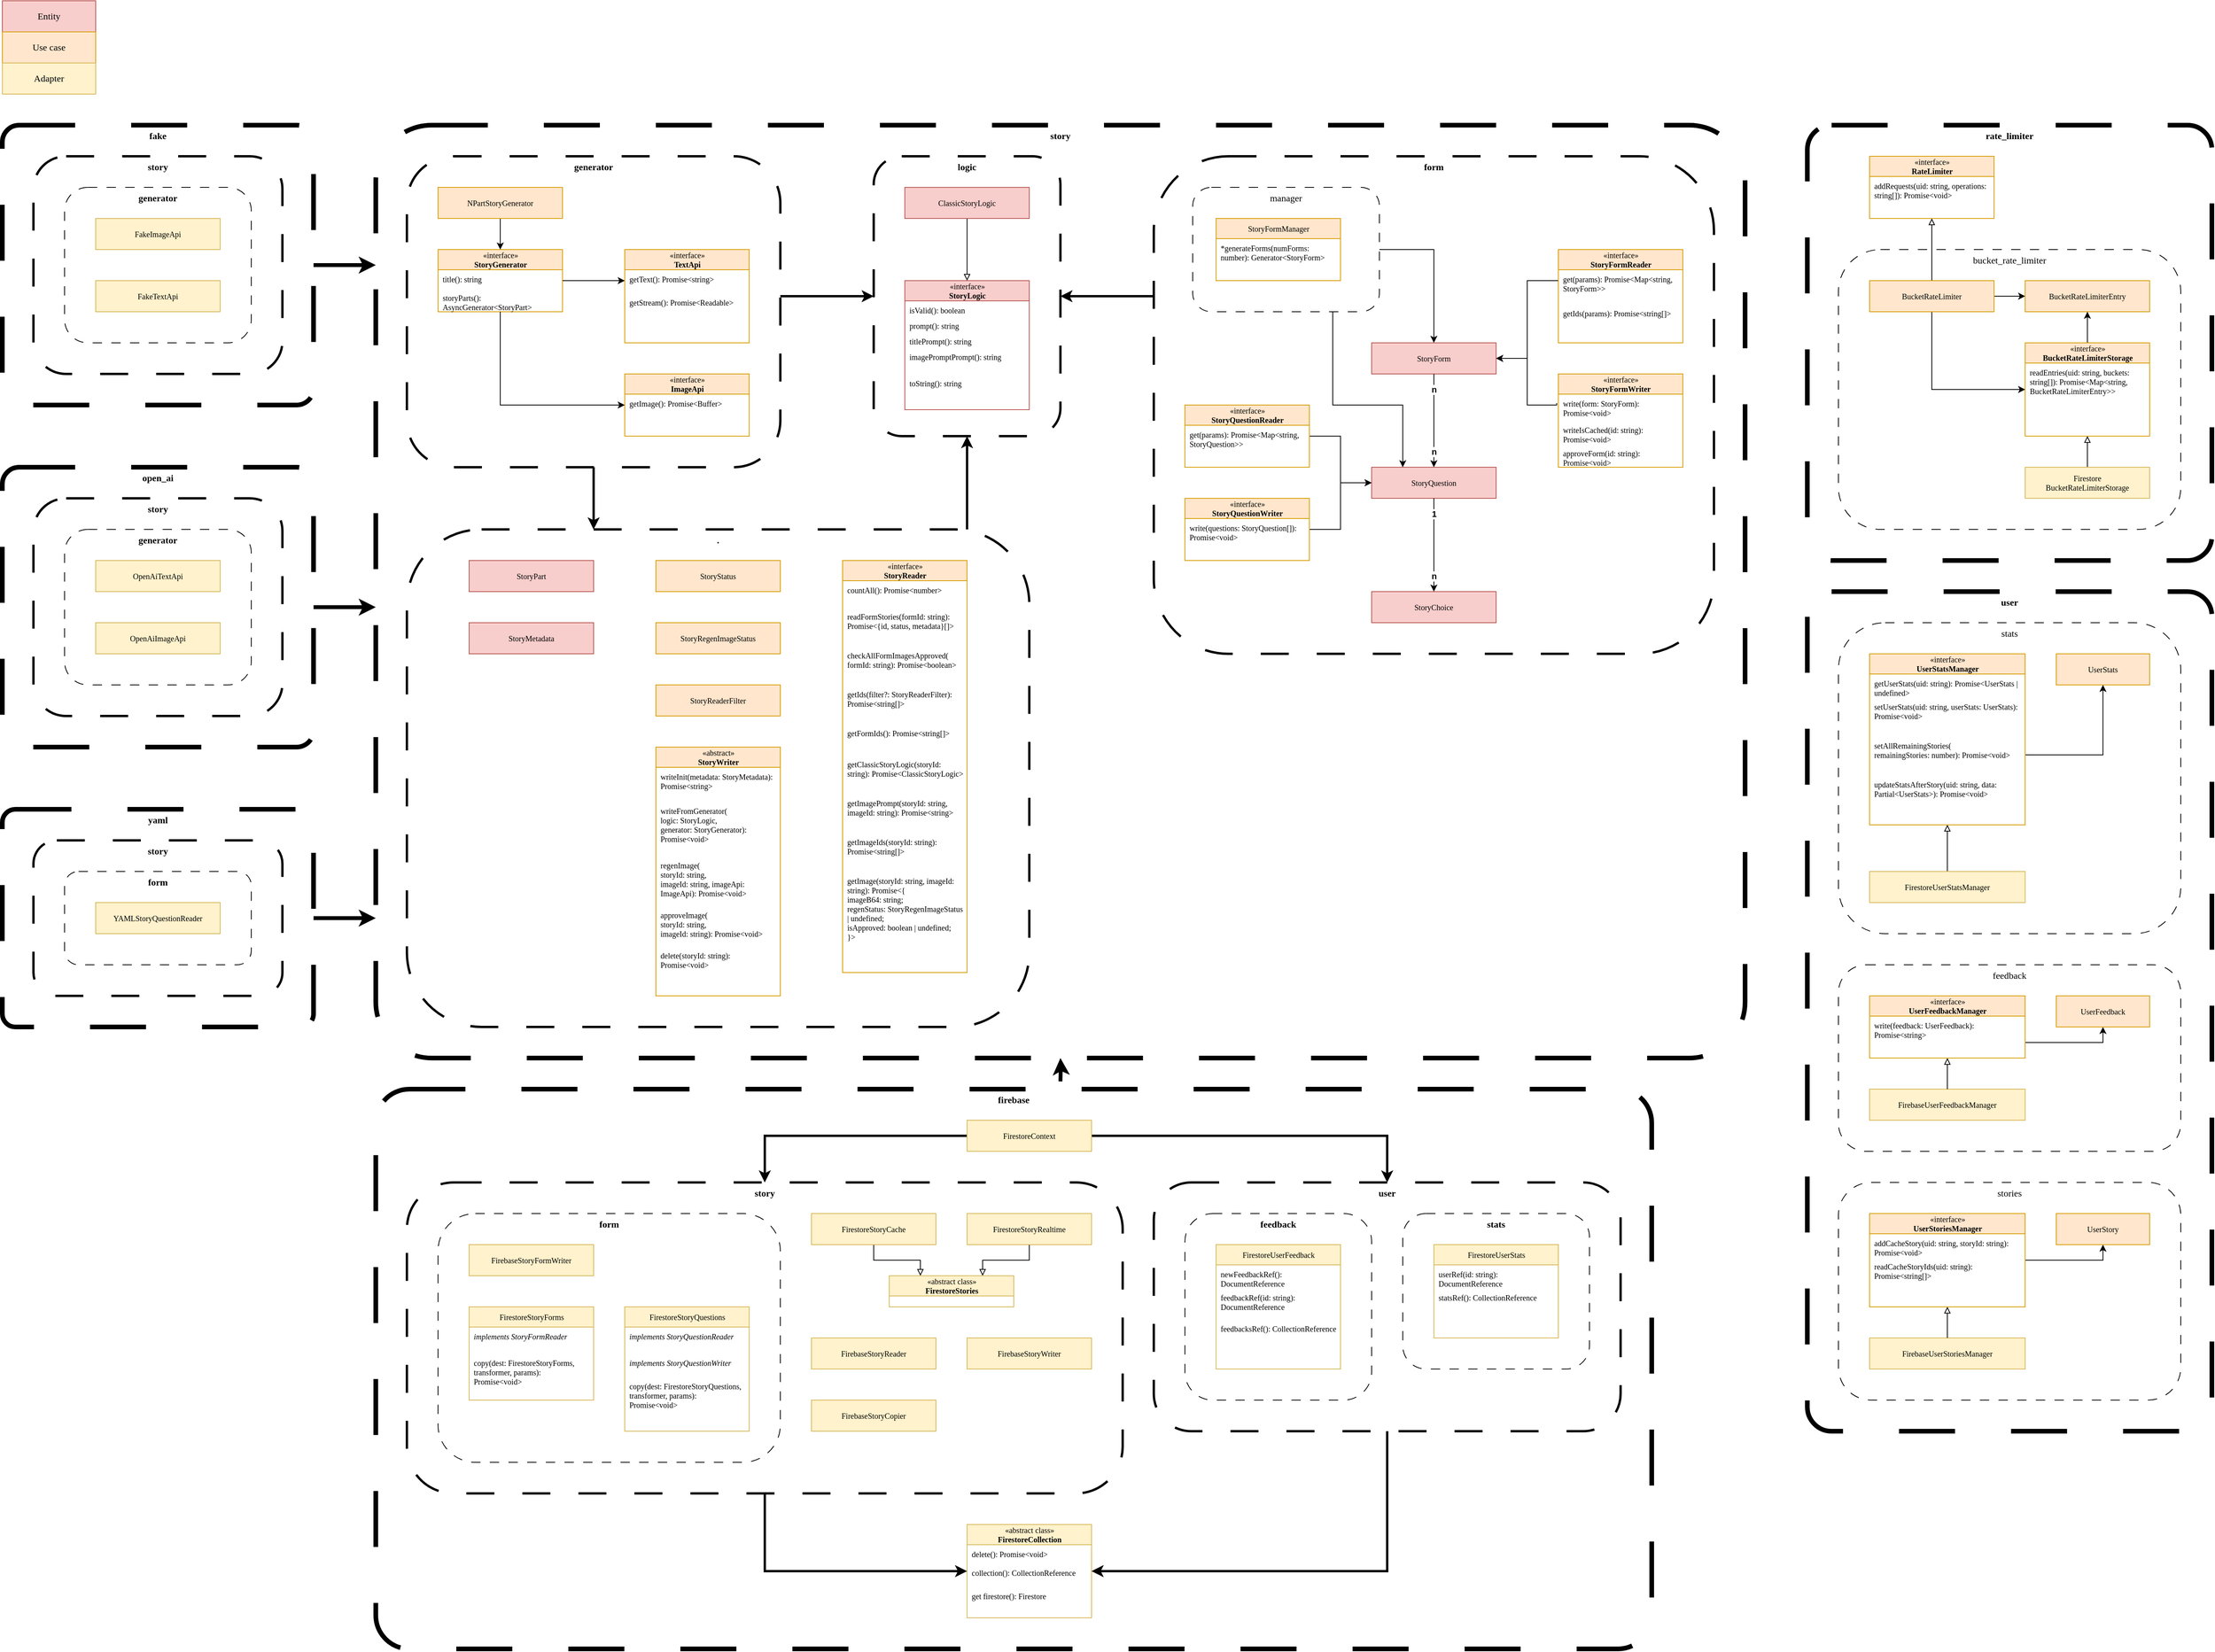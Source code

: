 <mxfile version="21.7.5" type="device">
  <diagram name="Page-1" id="c4acf3e9-155e-7222-9cf6-157b1a14988f">
    <mxGraphModel dx="3703" dy="1194" grid="1" gridSize="10" guides="1" tooltips="1" connect="1" arrows="1" fold="1" page="1" pageScale="1" pageWidth="1654" pageHeight="1169" background="none" math="0" shadow="0">
      <root>
        <mxCell id="0" />
        <mxCell id="1" parent="0" />
        <mxCell id="NEYpnTMuI-v8KFKIFSat-98" value="firebase" style="rounded=1;whiteSpace=wrap;html=1;fillColor=none;dashed=1;dashPattern=12 12;labelBackgroundColor=none;strokeWidth=6;fontStyle=1;fontFamily=Lucida Console;verticalAlign=top;arcSize=6;" parent="1" vertex="1">
          <mxGeometry x="480" y="1400" width="1640" height="720" as="geometry" />
        </mxCell>
        <mxCell id="NEYpnTMuI-v8KFKIFSat-58" value="story" style="rounded=1;whiteSpace=wrap;html=1;fillColor=none;dashed=1;dashPattern=12 12;labelBackgroundColor=none;strokeWidth=6;fontStyle=1;fontFamily=Lucida Console;verticalAlign=top;arcSize=6;movable=1;resizable=1;rotatable=1;deletable=1;editable=1;locked=0;connectable=1;" parent="1" vertex="1">
          <mxGeometry x="480" y="160" width="1760" height="1200" as="geometry" />
        </mxCell>
        <mxCell id="mc0GokmXUKWkyvZYSWRq-13" value="" style="group" parent="1" vertex="1" connectable="0">
          <mxGeometry x="520" y="200" width="480" height="560" as="geometry" />
        </mxCell>
        <mxCell id="Bs-Myq2eg4jCL4Yb1lq2-277" value="generator" style="rounded=1;whiteSpace=wrap;html=1;fillColor=none;dashed=1;dashPattern=12 12;labelBackgroundColor=none;strokeWidth=3;verticalAlign=top;fontStyle=1;fontFamily=Lucida Console;" parent="mc0GokmXUKWkyvZYSWRq-13" vertex="1">
          <mxGeometry width="480" height="400" as="geometry" />
        </mxCell>
        <mxCell id="Bs-Myq2eg4jCL4Yb1lq2-210" value="«interface»&lt;br&gt;&lt;b&gt;StoryGenerator&lt;/b&gt;" style="swimlane;html=1;fontStyle=0;childLayout=stackLayout;horizontal=1;startSize=26;horizontalStack=0;resizeParent=1;resizeLast=0;collapsible=1;marginBottom=0;swimlaneFillColor=#ffffff;rounded=0;shadow=0;comic=0;labelBackgroundColor=none;strokeWidth=1;fontFamily=Lucida Console;fontSize=10;align=center;fillColor=#ffe6cc;strokeColor=#d79b00;" parent="mc0GokmXUKWkyvZYSWRq-13" vertex="1">
          <mxGeometry x="40" y="120" width="160" height="80" as="geometry">
            <mxRectangle x="360" y="360" width="130" height="30" as="alternateBounds" />
          </mxGeometry>
        </mxCell>
        <mxCell id="Bs-Myq2eg4jCL4Yb1lq2-211" value="&lt;div style=&quot;font-size: 10px;&quot;&gt;&lt;font style=&quot;font-size: 10px;&quot;&gt;title(): &lt;/font&gt;&lt;font style=&quot;font-size: 10px;&quot;&gt;string&lt;/font&gt;&lt;/div&gt;" style="text;strokeColor=none;fillColor=none;align=left;verticalAlign=top;spacingLeft=4;spacingRight=4;overflow=hidden;rotatable=0;points=[[0,0.5],[1,0.5]];portConstraint=eastwest;whiteSpace=wrap;html=1;fontFamily=Lucida Console;fontSize=10;labelBackgroundColor=none;" parent="Bs-Myq2eg4jCL4Yb1lq2-210" vertex="1">
          <mxGeometry y="26" width="160" height="24" as="geometry" />
        </mxCell>
        <mxCell id="Bs-Myq2eg4jCL4Yb1lq2-212" value="&lt;div style=&quot;font-size: 10px;&quot;&gt;&lt;font style=&quot;font-size: 10px;&quot;&gt;storyParts(): &lt;/font&gt;&lt;font style=&quot;font-size: 10px;&quot;&gt;AsyncGenerator&amp;lt;StoryPart&amp;gt;&lt;/font&gt;&lt;/div&gt;" style="text;strokeColor=none;fillColor=none;align=left;verticalAlign=top;spacingLeft=4;spacingRight=4;overflow=hidden;rotatable=0;points=[[0,0.5],[1,0.5]];portConstraint=eastwest;whiteSpace=wrap;html=1;fontFamily=Lucida Console;fontSize=10;labelBackgroundColor=none;" parent="Bs-Myq2eg4jCL4Yb1lq2-210" vertex="1">
          <mxGeometry y="50" width="160" height="30" as="geometry" />
        </mxCell>
        <mxCell id="amye7OmJLZNDjV6ip3Ak-22" style="edgeStyle=orthogonalEdgeStyle;rounded=0;orthogonalLoop=1;jettySize=auto;html=1;exitX=0.5;exitY=1;exitDx=0;exitDy=0;" parent="mc0GokmXUKWkyvZYSWRq-13" source="amye7OmJLZNDjV6ip3Ak-19" edge="1" target="Bs-Myq2eg4jCL4Yb1lq2-210">
          <mxGeometry relative="1" as="geometry">
            <mxPoint x="120" y="80" as="sourcePoint" />
            <mxPoint x="120" y="200" as="targetPoint" />
          </mxGeometry>
        </mxCell>
        <mxCell id="amye7OmJLZNDjV6ip3Ak-19" value="NPartStoryGenerator" style="html=1;whiteSpace=wrap;fontFamily=Lucida Console;fontSize=10;labelBackgroundColor=none;fillColor=#ffe6cc;strokeColor=#d79b00;" parent="mc0GokmXUKWkyvZYSWRq-13" vertex="1">
          <mxGeometry x="40" y="40" width="160" height="40" as="geometry" />
        </mxCell>
        <mxCell id="amye7OmJLZNDjV6ip3Ak-25" value="&lt;div&gt;«interface»&lt;/div&gt;&lt;div&gt;&lt;b&gt;ImageApi&lt;/b&gt;&lt;/div&gt;" style="swimlane;html=1;fontStyle=0;childLayout=stackLayout;horizontal=1;startSize=26;horizontalStack=0;resizeParent=1;resizeLast=0;collapsible=1;marginBottom=0;swimlaneFillColor=#ffffff;rounded=0;shadow=0;comic=0;labelBackgroundColor=none;strokeWidth=1;fontFamily=Lucida Console;fontSize=10;align=center;fillColor=#ffe6cc;strokeColor=#d79b00;" parent="mc0GokmXUKWkyvZYSWRq-13" vertex="1">
          <mxGeometry x="280" y="280" width="160" height="80" as="geometry">
            <mxRectangle x="360" y="360" width="130" height="30" as="alternateBounds" />
          </mxGeometry>
        </mxCell>
        <mxCell id="amye7OmJLZNDjV6ip3Ak-26" value="&lt;div style=&quot;font-size: 10px;&quot;&gt;&lt;font style=&quot;font-size: 10px;&quot;&gt;getImage(): &lt;/font&gt;&lt;font style=&quot;font-size: 10px;&quot;&gt;Promise&amp;lt;Buffer&amp;gt;&lt;/font&gt;&lt;/div&gt;" style="text;strokeColor=none;fillColor=none;align=left;verticalAlign=top;spacingLeft=4;spacingRight=4;overflow=hidden;rotatable=0;points=[[0,0.5],[1,0.5]];portConstraint=eastwest;whiteSpace=wrap;html=1;fontFamily=Lucida Console;fontSize=10;labelBackgroundColor=none;" parent="amye7OmJLZNDjV6ip3Ak-25" vertex="1">
          <mxGeometry y="26" width="160" height="30" as="geometry" />
        </mxCell>
        <mxCell id="mc0GokmXUKWkyvZYSWRq-12" style="edgeStyle=orthogonalEdgeStyle;rounded=0;orthogonalLoop=1;jettySize=auto;html=1;" parent="mc0GokmXUKWkyvZYSWRq-13" source="Bs-Myq2eg4jCL4Yb1lq2-210" target="amye7OmJLZNDjV6ip3Ak-25" edge="1">
          <mxGeometry relative="1" as="geometry">
            <Array as="points">
              <mxPoint x="120" y="320" />
            </Array>
          </mxGeometry>
        </mxCell>
        <mxCell id="amye7OmJLZNDjV6ip3Ak-32" value="&lt;div&gt;«interface»&lt;/div&gt;&lt;div&gt;&lt;b&gt;TextApi&lt;/b&gt;&lt;/div&gt;" style="swimlane;html=1;fontStyle=0;childLayout=stackLayout;horizontal=1;startSize=26;horizontalStack=0;resizeParent=1;resizeLast=0;collapsible=1;marginBottom=0;swimlaneFillColor=#ffffff;rounded=0;shadow=0;comic=0;labelBackgroundColor=none;strokeWidth=1;fontFamily=Lucida Console;fontSize=10;align=center;fillColor=#ffe6cc;strokeColor=#d79b00;" parent="mc0GokmXUKWkyvZYSWRq-13" vertex="1">
          <mxGeometry x="280" y="120" width="160" height="120" as="geometry">
            <mxRectangle x="360" y="360" width="130" height="30" as="alternateBounds" />
          </mxGeometry>
        </mxCell>
        <mxCell id="amye7OmJLZNDjV6ip3Ak-33" value="&lt;div style=&quot;font-size: 10px;&quot;&gt;&lt;font style=&quot;font-size: 10px;&quot;&gt;getText(): &lt;/font&gt;&lt;font style=&quot;font-size: 10px;&quot;&gt;Promise&amp;lt;string&amp;gt;&lt;/font&gt;&lt;/div&gt;" style="text;strokeColor=none;fillColor=none;align=left;verticalAlign=top;spacingLeft=4;spacingRight=4;overflow=hidden;rotatable=0;points=[[0,0.5],[1,0.5]];portConstraint=eastwest;whiteSpace=wrap;html=1;fontFamily=Lucida Console;fontSize=10;labelBackgroundColor=none;" parent="amye7OmJLZNDjV6ip3Ak-32" vertex="1">
          <mxGeometry y="26" width="160" height="30" as="geometry" />
        </mxCell>
        <mxCell id="amye7OmJLZNDjV6ip3Ak-34" value="&lt;div style=&quot;font-size: 10px;&quot;&gt;&lt;font style=&quot;font-size: 10px;&quot;&gt;getStream(): &lt;/font&gt;&lt;font style=&quot;font-size: 10px;&quot;&gt;Promise&amp;lt;Readable&amp;gt;&lt;/font&gt;&lt;/div&gt;" style="text;strokeColor=none;fillColor=none;align=left;verticalAlign=top;spacingLeft=4;spacingRight=4;overflow=hidden;rotatable=0;points=[[0,0.5],[1,0.5]];portConstraint=eastwest;whiteSpace=wrap;html=1;fontFamily=Lucida Console;fontSize=10;labelBackgroundColor=none;" parent="amye7OmJLZNDjV6ip3Ak-32" vertex="1">
          <mxGeometry y="56" width="160" height="30" as="geometry" />
        </mxCell>
        <mxCell id="mc0GokmXUKWkyvZYSWRq-11" style="edgeStyle=orthogonalEdgeStyle;rounded=0;orthogonalLoop=1;jettySize=auto;html=1;" parent="mc0GokmXUKWkyvZYSWRq-13" source="Bs-Myq2eg4jCL4Yb1lq2-210" target="amye7OmJLZNDjV6ip3Ak-32" edge="1">
          <mxGeometry relative="1" as="geometry">
            <Array as="points">
              <mxPoint x="260" y="160" />
              <mxPoint x="260" y="160" />
            </Array>
          </mxGeometry>
        </mxCell>
        <mxCell id="mc0GokmXUKWkyvZYSWRq-21" style="edgeStyle=orthogonalEdgeStyle;rounded=0;orthogonalLoop=1;jettySize=auto;html=1;exitX=1;exitY=0.5;exitDx=0;exitDy=0;strokeWidth=5;" parent="1" source="mc0GokmXUKWkyvZYSWRq-2" target="NEYpnTMuI-v8KFKIFSat-58" edge="1">
          <mxGeometry relative="1" as="geometry">
            <Array as="points">
              <mxPoint x="470" y="340" />
              <mxPoint x="470" y="340" />
            </Array>
          </mxGeometry>
        </mxCell>
        <mxCell id="mc0GokmXUKWkyvZYSWRq-2" value="fake" style="rounded=1;whiteSpace=wrap;html=1;fillColor=none;dashed=1;dashPattern=12 12;labelBackgroundColor=none;strokeWidth=6;fontStyle=1;fontFamily=Lucida Console;verticalAlign=top;arcSize=6;" parent="1" vertex="1">
          <mxGeometry y="160" width="400" height="360" as="geometry" />
        </mxCell>
        <mxCell id="24NqbiVkr3B1c7BFda1W-1" value="" style="group" parent="1" vertex="1" connectable="0">
          <mxGeometry x="1120" y="200" width="240" height="360" as="geometry" />
        </mxCell>
        <mxCell id="amye7OmJLZNDjV6ip3Ak-1" value="&lt;font face=&quot;Lucida Console&quot;&gt;logic&lt;/font&gt;" style="rounded=1;whiteSpace=wrap;html=1;fillColor=none;dashed=1;dashPattern=12 12;labelBackgroundColor=none;strokeWidth=3;verticalAlign=top;fontStyle=1" parent="24NqbiVkr3B1c7BFda1W-1" vertex="1">
          <mxGeometry width="240" height="360" as="geometry" />
        </mxCell>
        <mxCell id="Bs-Myq2eg4jCL4Yb1lq2-74" value="«interface»&lt;br&gt;&lt;b&gt;StoryLogic&lt;/b&gt;" style="swimlane;html=1;fontStyle=0;childLayout=stackLayout;horizontal=1;startSize=26;horizontalStack=0;resizeParent=1;resizeLast=0;collapsible=1;marginBottom=0;swimlaneFillColor=#ffffff;rounded=0;shadow=0;comic=0;labelBackgroundColor=none;strokeWidth=1;fontFamily=Lucida Console;fontSize=10;align=center;fillColor=#f8cecc;strokeColor=#b85450;" parent="24NqbiVkr3B1c7BFda1W-1" vertex="1">
          <mxGeometry x="40" y="160" width="160" height="166" as="geometry">
            <mxRectangle x="360" y="360" width="130" height="30" as="alternateBounds" />
          </mxGeometry>
        </mxCell>
        <mxCell id="Bs-Myq2eg4jCL4Yb1lq2-98" value="&lt;font style=&quot;font-size: 10px;&quot;&gt;isValid(): &lt;/font&gt;&lt;font style=&quot;font-size: 10px;&quot;&gt;boolean &lt;/font&gt;" style="text;strokeColor=none;fillColor=none;align=left;verticalAlign=top;spacingLeft=4;spacingRight=4;overflow=hidden;rotatable=0;points=[[0,0.5],[1,0.5]];portConstraint=eastwest;whiteSpace=wrap;html=1;fontFamily=Lucida Console;fontSize=10;labelBackgroundColor=none;" parent="Bs-Myq2eg4jCL4Yb1lq2-74" vertex="1">
          <mxGeometry y="26" width="160" height="20" as="geometry" />
        </mxCell>
        <mxCell id="Bs-Myq2eg4jCL4Yb1lq2-76" value="&lt;div style=&quot;font-size: 10px;&quot;&gt;&lt;font style=&quot;font-size: 10px;&quot;&gt;prompt(): string&lt;br&gt;&lt;/font&gt;&lt;/div&gt;" style="text;strokeColor=none;fillColor=none;align=left;verticalAlign=top;spacingLeft=4;spacingRight=4;overflow=hidden;rotatable=0;points=[[0,0.5],[1,0.5]];portConstraint=eastwest;whiteSpace=wrap;html=1;fontFamily=Lucida Console;fontSize=10;labelBackgroundColor=none;" parent="Bs-Myq2eg4jCL4Yb1lq2-74" vertex="1">
          <mxGeometry y="46" width="160" height="20" as="geometry" />
        </mxCell>
        <mxCell id="Bs-Myq2eg4jCL4Yb1lq2-75" value="&lt;div style=&quot;font-size: 10px;&quot;&gt;&lt;font style=&quot;font-size: 10px;&quot;&gt;titlePrompt(): string&lt;br style=&quot;font-size: 10px;&quot;&gt;&lt;/font&gt;&lt;/div&gt;" style="text;strokeColor=none;fillColor=none;align=left;verticalAlign=top;spacingLeft=4;spacingRight=4;overflow=hidden;rotatable=0;points=[[0,0.5],[1,0.5]];portConstraint=eastwest;whiteSpace=wrap;html=1;fontFamily=Lucida Console;fontSize=10;labelBackgroundColor=none;" parent="Bs-Myq2eg4jCL4Yb1lq2-74" vertex="1">
          <mxGeometry y="66" width="160" height="20" as="geometry" />
        </mxCell>
        <mxCell id="Bs-Myq2eg4jCL4Yb1lq2-77" value="&lt;div style=&quot;font-size: 10px;&quot;&gt;&lt;font style=&quot;font-size: 10px;&quot;&gt;imagePromptPrompt(): string&lt;br&gt;&lt;/font&gt;&lt;/div&gt;" style="text;strokeColor=none;fillColor=none;align=left;verticalAlign=top;spacingLeft=4;spacingRight=4;overflow=hidden;rotatable=0;points=[[0,0.5],[1,0.5]];portConstraint=eastwest;whiteSpace=wrap;html=1;fontFamily=Lucida Console;fontSize=10;labelBackgroundColor=none;" parent="Bs-Myq2eg4jCL4Yb1lq2-74" vertex="1">
          <mxGeometry y="86" width="160" height="34" as="geometry" />
        </mxCell>
        <mxCell id="0Wo04UYDqSwDQ_q5rXcj-1" value="&lt;div style=&quot;font-size: 10px;&quot;&gt;&lt;font style=&quot;font-size: 10px;&quot;&gt;toString(): string&lt;br&gt;&lt;/font&gt;&lt;/div&gt;" style="text;strokeColor=none;fillColor=none;align=left;verticalAlign=top;spacingLeft=4;spacingRight=4;overflow=hidden;rotatable=0;points=[[0,0.5],[1,0.5]];portConstraint=eastwest;whiteSpace=wrap;html=1;fontFamily=Lucida Console;fontSize=10;labelBackgroundColor=none;" parent="Bs-Myq2eg4jCL4Yb1lq2-74" vertex="1">
          <mxGeometry y="120" width="160" height="20" as="geometry" />
        </mxCell>
        <mxCell id="Bs-Myq2eg4jCL4Yb1lq2-169" style="edgeStyle=orthogonalEdgeStyle;rounded=0;orthogonalLoop=1;jettySize=auto;html=1;exitX=0.5;exitY=1;exitDx=0;exitDy=0;entryX=0.5;entryY=0;entryDx=0;entryDy=0;endArrow=block;endFill=0;" parent="24NqbiVkr3B1c7BFda1W-1" source="Bs-Myq2eg4jCL4Yb1lq2-123" target="Bs-Myq2eg4jCL4Yb1lq2-74" edge="1">
          <mxGeometry relative="1" as="geometry">
            <Array as="points" />
          </mxGeometry>
        </mxCell>
        <mxCell id="Bs-Myq2eg4jCL4Yb1lq2-123" value="&lt;font style=&quot;font-size: 10px;&quot;&gt;ClassicStoryLogic&lt;/font&gt;" style="html=1;whiteSpace=wrap;fontFamily=Lucida Console;labelBackgroundColor=none;fillColor=#f8cecc;strokeColor=#b85450;" parent="24NqbiVkr3B1c7BFda1W-1" vertex="1">
          <mxGeometry x="40" y="40" width="160" height="40" as="geometry" />
        </mxCell>
        <mxCell id="Bs-Myq2eg4jCL4Yb1lq2-201" value="Entity" style="html=1;whiteSpace=wrap;fontFamily=Lucida Console;labelBackgroundColor=none;fillColor=#f8cecc;strokeColor=#b85450;" parent="1" vertex="1">
          <mxGeometry width="120" height="40" as="geometry" />
        </mxCell>
        <mxCell id="Bs-Myq2eg4jCL4Yb1lq2-202" value="Use case" style="html=1;whiteSpace=wrap;fontFamily=Lucida Console;labelBackgroundColor=none;fillColor=#ffe6cc;strokeColor=#d79b00;" parent="1" vertex="1">
          <mxGeometry y="40" width="120" height="40" as="geometry" />
        </mxCell>
        <mxCell id="Bs-Myq2eg4jCL4Yb1lq2-203" value="Adapter" style="html=1;whiteSpace=wrap;fontFamily=Lucida Console;labelBackgroundColor=none;fillColor=#fff2cc;strokeColor=#d6b656;" parent="1" vertex="1">
          <mxGeometry y="80" width="120" height="40" as="geometry" />
        </mxCell>
        <mxCell id="NEYpnTMuI-v8KFKIFSat-59" value="&lt;div&gt;rate_limiter&lt;/div&gt;" style="rounded=1;whiteSpace=wrap;html=1;fillColor=none;dashed=1;dashPattern=12 12;labelBackgroundColor=none;strokeWidth=6;fontStyle=1;fontFamily=Lucida Console;verticalAlign=top;arcSize=6;" parent="1" vertex="1">
          <mxGeometry x="2320" y="160" width="520" height="560" as="geometry" />
        </mxCell>
        <mxCell id="NEYpnTMuI-v8KFKIFSat-61" value="«interface»&lt;br&gt;&lt;b&gt;RateLimiter&lt;/b&gt;&lt;br&gt;&lt;b&gt;&lt;/b&gt;" style="swimlane;html=1;fontStyle=0;childLayout=stackLayout;horizontal=1;startSize=26;horizontalStack=0;resizeParent=1;resizeLast=0;collapsible=1;marginBottom=0;swimlaneFillColor=#ffffff;rounded=0;shadow=0;comic=0;labelBackgroundColor=none;strokeWidth=1;fontFamily=Lucida Console;fontSize=10;align=center;fillColor=#ffe6cc;strokeColor=#d79b00;" parent="1" vertex="1">
          <mxGeometry x="2400" y="200" width="160" height="80" as="geometry">
            <mxRectangle x="360" y="360" width="130" height="30" as="alternateBounds" />
          </mxGeometry>
        </mxCell>
        <mxCell id="NEYpnTMuI-v8KFKIFSat-62" value="&lt;div style=&quot;font-size: 10px;&quot;&gt;&lt;font style=&quot;font-size: 10px;&quot;&gt;addRequests(uid: string, operations: string[]): &lt;/font&gt;&lt;font style=&quot;font-size: 10px;&quot;&gt;Promise&amp;lt;void&amp;gt;&lt;/font&gt;&lt;/div&gt;" style="text;strokeColor=none;fillColor=none;align=left;verticalAlign=top;spacingLeft=4;spacingRight=4;overflow=hidden;rotatable=0;points=[[0,0.5],[1,0.5]];portConstraint=eastwest;whiteSpace=wrap;html=1;fontFamily=Lucida Console;fontSize=10;labelBackgroundColor=none;" parent="NEYpnTMuI-v8KFKIFSat-61" vertex="1">
          <mxGeometry y="26" width="160" height="50" as="geometry" />
        </mxCell>
        <mxCell id="NEYpnTMuI-v8KFKIFSat-64" value="&lt;div&gt;bucket_rate_limiter&lt;/div&gt;" style="rounded=1;whiteSpace=wrap;html=1;fillColor=none;dashed=1;dashPattern=12 12;labelBackgroundColor=none;verticalAlign=top;fontFamily=Lucida Console;" parent="1" vertex="1">
          <mxGeometry x="2360" y="320" width="440" height="360" as="geometry" />
        </mxCell>
        <mxCell id="NEYpnTMuI-v8KFKIFSat-71" style="edgeStyle=orthogonalEdgeStyle;rounded=0;orthogonalLoop=1;jettySize=auto;html=1;exitX=0.5;exitY=0;exitDx=0;exitDy=0;endArrow=block;endFill=0;" parent="1" source="NEYpnTMuI-v8KFKIFSat-65" target="NEYpnTMuI-v8KFKIFSat-61" edge="1">
          <mxGeometry relative="1" as="geometry" />
        </mxCell>
        <mxCell id="NEYpnTMuI-v8KFKIFSat-77" style="edgeStyle=orthogonalEdgeStyle;rounded=0;orthogonalLoop=1;jettySize=auto;html=1;exitX=0.5;exitY=1;exitDx=0;exitDy=0;" parent="1" source="NEYpnTMuI-v8KFKIFSat-65" target="NEYpnTMuI-v8KFKIFSat-68" edge="1">
          <mxGeometry relative="1" as="geometry">
            <Array as="points">
              <mxPoint x="2480" y="500" />
            </Array>
          </mxGeometry>
        </mxCell>
        <mxCell id="NEYpnTMuI-v8KFKIFSat-78" style="edgeStyle=orthogonalEdgeStyle;rounded=0;orthogonalLoop=1;jettySize=auto;html=1;exitX=1;exitY=0.5;exitDx=0;exitDy=0;entryX=0;entryY=0.5;entryDx=0;entryDy=0;" parent="1" source="NEYpnTMuI-v8KFKIFSat-65" target="NEYpnTMuI-v8KFKIFSat-66" edge="1">
          <mxGeometry relative="1" as="geometry" />
        </mxCell>
        <mxCell id="NEYpnTMuI-v8KFKIFSat-65" value="BucketRateLimiter" style="html=1;whiteSpace=wrap;fontFamily=Lucida Console;fontSize=10;labelBackgroundColor=none;fillColor=#ffe6cc;strokeColor=#d79b00;" parent="1" vertex="1">
          <mxGeometry x="2400" y="360" width="160" height="40" as="geometry" />
        </mxCell>
        <mxCell id="NEYpnTMuI-v8KFKIFSat-66" value="BucketRateLimiterEntry" style="html=1;whiteSpace=wrap;fontFamily=Lucida Console;fontSize=10;labelBackgroundColor=none;fillColor=#ffe6cc;strokeColor=#d79b00;" parent="1" vertex="1">
          <mxGeometry x="2600" y="360" width="160" height="40" as="geometry" />
        </mxCell>
        <mxCell id="NEYpnTMuI-v8KFKIFSat-72" style="edgeStyle=orthogonalEdgeStyle;rounded=0;orthogonalLoop=1;jettySize=auto;html=1;exitX=0.5;exitY=0;exitDx=0;exitDy=0;" parent="1" source="NEYpnTMuI-v8KFKIFSat-68" target="NEYpnTMuI-v8KFKIFSat-66" edge="1">
          <mxGeometry relative="1" as="geometry" />
        </mxCell>
        <mxCell id="NEYpnTMuI-v8KFKIFSat-68" value="«interface»&lt;br&gt;&lt;b&gt;BucketRateLimiterStorage&lt;/b&gt;&lt;br&gt;&lt;b&gt;&lt;/b&gt;" style="swimlane;html=1;fontStyle=0;childLayout=stackLayout;horizontal=1;startSize=26;horizontalStack=0;resizeParent=1;resizeLast=0;collapsible=1;marginBottom=0;swimlaneFillColor=#ffffff;rounded=0;shadow=0;comic=0;labelBackgroundColor=none;strokeWidth=1;fontFamily=Lucida Console;fontSize=10;align=center;fillColor=#ffe6cc;strokeColor=#d79b00;" parent="1" vertex="1">
          <mxGeometry x="2600" y="440" width="160" height="120" as="geometry">
            <mxRectangle x="360" y="360" width="130" height="30" as="alternateBounds" />
          </mxGeometry>
        </mxCell>
        <mxCell id="NEYpnTMuI-v8KFKIFSat-69" value="readEntries(uid: string, buckets: string[]): Promise&amp;lt;Map&amp;lt;string, BucketRateLimiterEntry&amp;gt;&amp;gt;" style="text;strokeColor=none;fillColor=none;align=left;verticalAlign=top;spacingLeft=4;spacingRight=4;overflow=hidden;rotatable=0;points=[[0,0.5],[1,0.5]];portConstraint=eastwest;whiteSpace=wrap;html=1;fontFamily=Lucida Console;fontSize=10;labelBackgroundColor=none;" parent="NEYpnTMuI-v8KFKIFSat-68" vertex="1">
          <mxGeometry y="26" width="160" height="70" as="geometry" />
        </mxCell>
        <mxCell id="NEYpnTMuI-v8KFKIFSat-74" style="edgeStyle=orthogonalEdgeStyle;rounded=0;orthogonalLoop=1;jettySize=auto;html=1;exitX=0.5;exitY=0;exitDx=0;exitDy=0;endArrow=block;endFill=0;" parent="1" source="NEYpnTMuI-v8KFKIFSat-70" target="NEYpnTMuI-v8KFKIFSat-68" edge="1">
          <mxGeometry relative="1" as="geometry" />
        </mxCell>
        <mxCell id="NEYpnTMuI-v8KFKIFSat-70" value="Firestore&lt;br&gt;BucketRateLimiterStorage" style="html=1;whiteSpace=wrap;fontFamily=Lucida Console;fontSize=10;labelBackgroundColor=none;fillColor=#fff2cc;strokeColor=#d6b656;" parent="1" vertex="1">
          <mxGeometry x="2600" y="600" width="160" height="40" as="geometry" />
        </mxCell>
        <mxCell id="NEYpnTMuI-v8KFKIFSat-79" value="user" style="rounded=1;whiteSpace=wrap;html=1;fillColor=none;dashed=1;dashPattern=12 12;labelBackgroundColor=none;strokeWidth=6;fontStyle=1;fontFamily=Lucida Console;verticalAlign=top;arcSize=6;" parent="1" vertex="1">
          <mxGeometry x="2320" y="760" width="520" height="1080" as="geometry" />
        </mxCell>
        <mxCell id="NEYpnTMuI-v8KFKIFSat-82" value="stats" style="rounded=1;whiteSpace=wrap;html=1;fillColor=none;dashed=1;dashPattern=12 12;labelBackgroundColor=none;verticalAlign=top;fontFamily=Lucida Console;" parent="1" vertex="1">
          <mxGeometry x="2360" y="800" width="440" height="400" as="geometry" />
        </mxCell>
        <mxCell id="NEYpnTMuI-v8KFKIFSat-87" value="UserStats" style="html=1;whiteSpace=wrap;fontFamily=Lucida Console;fontSize=10;labelBackgroundColor=none;fillColor=#ffe6cc;strokeColor=#d79b00;" parent="1" vertex="1">
          <mxGeometry x="2640" y="840" width="120" height="40" as="geometry" />
        </mxCell>
        <mxCell id="NEYpnTMuI-v8KFKIFSat-88" style="edgeStyle=orthogonalEdgeStyle;rounded=0;orthogonalLoop=1;jettySize=auto;html=1;" parent="1" source="NEYpnTMuI-v8KFKIFSat-89" target="NEYpnTMuI-v8KFKIFSat-87" edge="1">
          <mxGeometry relative="1" as="geometry">
            <Array as="points">
              <mxPoint x="2700" y="970" />
            </Array>
          </mxGeometry>
        </mxCell>
        <mxCell id="NEYpnTMuI-v8KFKIFSat-89" value="«interface»&lt;br&gt;&lt;b&gt;UserStatsManager&lt;/b&gt;&lt;br&gt;&lt;b&gt;&lt;/b&gt;" style="swimlane;html=1;fontStyle=0;childLayout=stackLayout;horizontal=1;startSize=26;horizontalStack=0;resizeParent=1;resizeLast=0;collapsible=1;marginBottom=0;swimlaneFillColor=#ffffff;rounded=0;shadow=0;comic=0;labelBackgroundColor=none;strokeWidth=1;fontFamily=Lucida Console;fontSize=10;align=center;fillColor=#ffe6cc;strokeColor=#d79b00;" parent="1" vertex="1">
          <mxGeometry x="2400" y="840" width="200" height="220" as="geometry">
            <mxRectangle x="360" y="360" width="130" height="30" as="alternateBounds" />
          </mxGeometry>
        </mxCell>
        <mxCell id="NEYpnTMuI-v8KFKIFSat-90" value="getUserStats(uid: string): Promise&amp;lt;UserStats | undefined&amp;gt;" style="text;strokeColor=none;fillColor=none;align=left;verticalAlign=top;spacingLeft=4;spacingRight=4;overflow=hidden;rotatable=0;points=[[0,0.5],[1,0.5]];portConstraint=eastwest;whiteSpace=wrap;html=1;fontFamily=Lucida Console;fontSize=10;labelBackgroundColor=none;" parent="NEYpnTMuI-v8KFKIFSat-89" vertex="1">
          <mxGeometry y="26" width="200" height="30" as="geometry" />
        </mxCell>
        <mxCell id="NEYpnTMuI-v8KFKIFSat-93" value="setUserStats(uid: string, userStats: UserStats): Promise&amp;lt;void&amp;gt;" style="text;strokeColor=none;fillColor=none;align=left;verticalAlign=top;spacingLeft=4;spacingRight=4;overflow=hidden;rotatable=0;points=[[0,0.5],[1,0.5]];portConstraint=eastwest;whiteSpace=wrap;html=1;fontFamily=Lucida Console;fontSize=10;labelBackgroundColor=none;" parent="NEYpnTMuI-v8KFKIFSat-89" vertex="1">
          <mxGeometry y="56" width="200" height="50" as="geometry" />
        </mxCell>
        <mxCell id="NEYpnTMuI-v8KFKIFSat-94" value="setAllRemainingStories(&lt;br&gt;remainingStories: number): Promise&amp;lt;void&amp;gt;" style="text;strokeColor=none;fillColor=none;align=left;verticalAlign=top;spacingLeft=4;spacingRight=4;overflow=hidden;rotatable=0;points=[[0,0.5],[1,0.5]];portConstraint=eastwest;whiteSpace=wrap;html=1;fontFamily=Lucida Console;fontSize=10;labelBackgroundColor=none;" parent="NEYpnTMuI-v8KFKIFSat-89" vertex="1">
          <mxGeometry y="106" width="200" height="50" as="geometry" />
        </mxCell>
        <mxCell id="NEYpnTMuI-v8KFKIFSat-95" value="updateStatsAfterStory(uid: string, data: Partial&amp;lt;UserStats&amp;gt;): Promise&amp;lt;void&amp;gt;" style="text;strokeColor=none;fillColor=none;align=left;verticalAlign=top;spacingLeft=4;spacingRight=4;overflow=hidden;rotatable=0;points=[[0,0.5],[1,0.5]];portConstraint=eastwest;whiteSpace=wrap;html=1;fontFamily=Lucida Console;fontSize=10;labelBackgroundColor=none;" parent="NEYpnTMuI-v8KFKIFSat-89" vertex="1">
          <mxGeometry y="156" width="200" height="60" as="geometry" />
        </mxCell>
        <mxCell id="NEYpnTMuI-v8KFKIFSat-97" style="edgeStyle=orthogonalEdgeStyle;rounded=0;orthogonalLoop=1;jettySize=auto;html=1;exitX=0.5;exitY=0;exitDx=0;exitDy=0;endArrow=block;endFill=0;" parent="1" source="NEYpnTMuI-v8KFKIFSat-96" target="NEYpnTMuI-v8KFKIFSat-89" edge="1">
          <mxGeometry relative="1" as="geometry" />
        </mxCell>
        <mxCell id="NEYpnTMuI-v8KFKIFSat-96" value="FirestoreUserStatsManager" style="html=1;whiteSpace=wrap;fontFamily=Lucida Console;fontSize=10;labelBackgroundColor=none;fillColor=#fff2cc;strokeColor=#d6b656;" parent="1" vertex="1">
          <mxGeometry x="2400" y="1120" width="200" height="40" as="geometry" />
        </mxCell>
        <mxCell id="tfSTd8WoHoYFsNrvzpfn-1" value="feedback" style="rounded=1;whiteSpace=wrap;html=1;fillColor=none;dashed=1;dashPattern=12 12;labelBackgroundColor=none;verticalAlign=top;fontFamily=Lucida Console;" parent="1" vertex="1">
          <mxGeometry x="2360" y="1240" width="440" height="240" as="geometry" />
        </mxCell>
        <mxCell id="tfSTd8WoHoYFsNrvzpfn-2" value="FirebaseUserFeedbackManager" style="html=1;whiteSpace=wrap;fontFamily=Lucida Console;fontSize=10;labelBackgroundColor=none;fillColor=#fff2cc;strokeColor=#d6b656;" parent="1" vertex="1">
          <mxGeometry x="2400" y="1400" width="200" height="40" as="geometry" />
        </mxCell>
        <mxCell id="tfSTd8WoHoYFsNrvzpfn-3" style="edgeStyle=orthogonalEdgeStyle;rounded=0;orthogonalLoop=1;jettySize=auto;html=1;exitX=0.5;exitY=0;exitDx=0;exitDy=0;endArrow=block;endFill=0;" parent="1" source="tfSTd8WoHoYFsNrvzpfn-2" target="tfSTd8WoHoYFsNrvzpfn-5" edge="1">
          <mxGeometry relative="1" as="geometry" />
        </mxCell>
        <mxCell id="tfSTd8WoHoYFsNrvzpfn-4" style="edgeStyle=orthogonalEdgeStyle;rounded=0;orthogonalLoop=1;jettySize=auto;html=1;exitX=0.992;exitY=1.059;exitDx=0;exitDy=0;exitPerimeter=0;" parent="1" source="tfSTd8WoHoYFsNrvzpfn-6" target="tfSTd8WoHoYFsNrvzpfn-10" edge="1">
          <mxGeometry relative="1" as="geometry">
            <Array as="points">
              <mxPoint x="2600" y="1340" />
              <mxPoint x="2700" y="1340" />
            </Array>
          </mxGeometry>
        </mxCell>
        <mxCell id="tfSTd8WoHoYFsNrvzpfn-5" value="«interface»&lt;br&gt;&lt;b&gt;UserFeedbackManager&lt;/b&gt;&lt;br&gt;&lt;b&gt;&lt;/b&gt;" style="swimlane;html=1;fontStyle=0;childLayout=stackLayout;horizontal=1;startSize=26;horizontalStack=0;resizeParent=1;resizeLast=0;collapsible=1;marginBottom=0;swimlaneFillColor=#ffffff;rounded=0;shadow=0;comic=0;labelBackgroundColor=none;strokeWidth=1;fontFamily=Lucida Console;fontSize=10;align=center;fillColor=#ffe6cc;strokeColor=#d79b00;" parent="1" vertex="1">
          <mxGeometry x="2400" y="1280" width="200" height="80" as="geometry">
            <mxRectangle x="360" y="360" width="130" height="30" as="alternateBounds" />
          </mxGeometry>
        </mxCell>
        <mxCell id="tfSTd8WoHoYFsNrvzpfn-6" value="write(feedback: UserFeedback): Promise&amp;lt;string&amp;gt;" style="text;strokeColor=none;fillColor=none;align=left;verticalAlign=top;spacingLeft=4;spacingRight=4;overflow=hidden;rotatable=0;points=[[0,0.5],[1,0.5]];portConstraint=eastwest;whiteSpace=wrap;html=1;fontFamily=Lucida Console;fontSize=10;labelBackgroundColor=none;" parent="tfSTd8WoHoYFsNrvzpfn-5" vertex="1">
          <mxGeometry y="26" width="200" height="30" as="geometry" />
        </mxCell>
        <mxCell id="tfSTd8WoHoYFsNrvzpfn-10" value="UserFeedback" style="html=1;whiteSpace=wrap;fontFamily=Lucida Console;fontSize=10;labelBackgroundColor=none;fillColor=#ffe6cc;strokeColor=#d79b00;" parent="1" vertex="1">
          <mxGeometry x="2640" y="1280" width="120" height="40" as="geometry" />
        </mxCell>
        <mxCell id="24NqbiVkr3B1c7BFda1W-17" value="" style="group" parent="1" vertex="1" connectable="0">
          <mxGeometry x="1480" y="200" width="720" height="640" as="geometry" />
        </mxCell>
        <mxCell id="OYtVA2WaH8Vv7Cw-wJHw-3" value="manager" style="rounded=1;whiteSpace=wrap;html=1;fillColor=none;dashed=1;dashPattern=12 12;labelBackgroundColor=none;fontFamily=Lucida Console;verticalAlign=top;" parent="24NqbiVkr3B1c7BFda1W-17" vertex="1">
          <mxGeometry x="50" y="40" width="240" height="160" as="geometry" />
        </mxCell>
        <mxCell id="x65AcK3bx5p5Rzhw1ggr-1" value="form" style="rounded=1;whiteSpace=wrap;html=1;fillColor=none;dashed=1;dashPattern=12 12;labelBackgroundColor=none;strokeWidth=3;verticalAlign=top;fontStyle=1;fontFamily=Lucida Console;" parent="24NqbiVkr3B1c7BFda1W-17" vertex="1">
          <mxGeometry width="720" height="640" as="geometry" />
        </mxCell>
        <mxCell id="amye7OmJLZNDjV6ip3Ak-3" value="StoryChoice" style="html=1;whiteSpace=wrap;fontFamily=Lucida Console;fontSize=10;labelBackgroundColor=none;fillColor=#f8cecc;strokeColor=#b85450;" parent="24NqbiVkr3B1c7BFda1W-17" vertex="1">
          <mxGeometry x="280" y="560" width="160" height="40" as="geometry" />
        </mxCell>
        <mxCell id="amye7OmJLZNDjV6ip3Ak-4" value="StoryQuestion" style="html=1;whiteSpace=wrap;fontFamily=Lucida Console;fontSize=10;labelBackgroundColor=none;fillColor=#f8cecc;strokeColor=#b85450;" parent="24NqbiVkr3B1c7BFda1W-17" vertex="1">
          <mxGeometry x="280" y="400" width="160" height="40" as="geometry" />
        </mxCell>
        <mxCell id="amye7OmJLZNDjV6ip3Ak-5" value="StoryForm" style="html=1;whiteSpace=wrap;fontFamily=Lucida Console;fontSize=10;labelBackgroundColor=none;fillColor=#f8cecc;strokeColor=#b85450;" parent="24NqbiVkr3B1c7BFda1W-17" vertex="1">
          <mxGeometry x="280" y="240" width="160" height="40" as="geometry" />
        </mxCell>
        <mxCell id="jq6OmlErKrcgIsSsF2Ey-133" style="edgeStyle=orthogonalEdgeStyle;rounded=0;orthogonalLoop=1;jettySize=auto;html=1;" parent="24NqbiVkr3B1c7BFda1W-17" source="NEYpnTMuI-v8KFKIFSat-3" target="amye7OmJLZNDjV6ip3Ak-5" edge="1">
          <mxGeometry relative="1" as="geometry">
            <Array as="points">
              <mxPoint x="480" y="160" />
              <mxPoint x="480" y="260" />
            </Array>
          </mxGeometry>
        </mxCell>
        <mxCell id="NEYpnTMuI-v8KFKIFSat-3" value="«interface»&lt;br&gt;&lt;b&gt;StoryFormReader&lt;/b&gt;" style="swimlane;html=1;fontStyle=0;childLayout=stackLayout;horizontal=1;startSize=26;horizontalStack=0;resizeParent=1;resizeLast=0;collapsible=1;marginBottom=0;swimlaneFillColor=#ffffff;rounded=0;shadow=0;comic=0;labelBackgroundColor=none;strokeWidth=1;fontFamily=Lucida Console;fontSize=10;align=center;fillColor=#ffe6cc;strokeColor=#d79b00;" parent="24NqbiVkr3B1c7BFda1W-17" vertex="1">
          <mxGeometry x="520" y="120" width="160" height="120" as="geometry">
            <mxRectangle x="160" y="1000" width="160" height="30" as="alternateBounds" />
          </mxGeometry>
        </mxCell>
        <mxCell id="NEYpnTMuI-v8KFKIFSat-4" value="get(params): Promise&amp;lt;Map&amp;lt;string, StoryForm&amp;gt;&amp;gt;" style="text;strokeColor=none;fillColor=none;align=left;verticalAlign=top;spacingLeft=4;spacingRight=4;overflow=hidden;rotatable=0;points=[[0,0.5],[1,0.5]];portConstraint=eastwest;whiteSpace=wrap;html=1;fontFamily=Lucida Console;fontSize=10;labelBackgroundColor=none;" parent="NEYpnTMuI-v8KFKIFSat-3" vertex="1">
          <mxGeometry y="26" width="160" height="44" as="geometry" />
        </mxCell>
        <mxCell id="TEKFeW8xGO3AikoBkZ-u-2" value="getIds(params): Promise&amp;lt;string[]&amp;gt;" style="text;strokeColor=none;fillColor=none;align=left;verticalAlign=top;spacingLeft=4;spacingRight=4;overflow=hidden;rotatable=0;points=[[0,0.5],[1,0.5]];portConstraint=eastwest;whiteSpace=wrap;html=1;fontFamily=Lucida Console;fontSize=10;labelBackgroundColor=none;" parent="NEYpnTMuI-v8KFKIFSat-3" vertex="1">
          <mxGeometry y="70" width="160" height="30" as="geometry" />
        </mxCell>
        <mxCell id="_wtHZT9hx7CZQyTQ2VEF-43" value="" style="endArrow=classic;html=1;endSize=6;startArrow=none;startSize=6;startFill=0;edgeStyle=orthogonalEdgeStyle;rounded=0;endFill=1;" parent="24NqbiVkr3B1c7BFda1W-17" source="amye7OmJLZNDjV6ip3Ak-4" target="amye7OmJLZNDjV6ip3Ak-3" edge="1">
          <mxGeometry relative="1" as="geometry">
            <mxPoint x="359.93" y="708" as="sourcePoint" />
            <mxPoint x="519.93" y="708" as="targetPoint" />
          </mxGeometry>
        </mxCell>
        <mxCell id="_wtHZT9hx7CZQyTQ2VEF-44" value="1" style="edgeLabel;resizable=0;html=1;align=center;verticalAlign=middle;labelBackgroundColor=default;fontStyle=1" parent="_wtHZT9hx7CZQyTQ2VEF-43" connectable="0" vertex="1">
          <mxGeometry relative="1" as="geometry">
            <mxPoint y="-40" as="offset" />
          </mxGeometry>
        </mxCell>
        <mxCell id="_wtHZT9hx7CZQyTQ2VEF-45" value="n" style="edgeLabel;resizable=0;html=1;align=center;verticalAlign=middle;labelBackgroundColor=default;fontStyle=1" parent="_wtHZT9hx7CZQyTQ2VEF-43" connectable="0" vertex="1">
          <mxGeometry relative="1" as="geometry">
            <mxPoint y="40" as="offset" />
          </mxGeometry>
        </mxCell>
        <mxCell id="jUhGebyDeFeCQYgqCY39-1" value="" style="endArrow=classic;html=1;endSize=6;startArrow=none;startSize=6;startFill=0;edgeStyle=orthogonalEdgeStyle;rounded=0;endFill=1;" parent="24NqbiVkr3B1c7BFda1W-17" source="amye7OmJLZNDjV6ip3Ak-5" target="amye7OmJLZNDjV6ip3Ak-4" edge="1">
          <mxGeometry relative="1" as="geometry">
            <mxPoint x="559.68" y="640" as="sourcePoint" />
            <mxPoint x="559.68" y="600" as="targetPoint" />
          </mxGeometry>
        </mxCell>
        <mxCell id="jUhGebyDeFeCQYgqCY39-2" value="n" style="edgeLabel;resizable=0;html=1;align=center;verticalAlign=middle;labelBackgroundColor=default;fontStyle=1" parent="jUhGebyDeFeCQYgqCY39-1" connectable="0" vertex="1">
          <mxGeometry relative="1" as="geometry">
            <mxPoint y="-40" as="offset" />
          </mxGeometry>
        </mxCell>
        <mxCell id="jUhGebyDeFeCQYgqCY39-3" value="n" style="edgeLabel;resizable=0;html=1;align=center;verticalAlign=middle;labelBackgroundColor=default;fontStyle=1" parent="jUhGebyDeFeCQYgqCY39-1" connectable="0" vertex="1">
          <mxGeometry relative="1" as="geometry">
            <mxPoint y="40" as="offset" />
          </mxGeometry>
        </mxCell>
        <mxCell id="jq6OmlErKrcgIsSsF2Ey-135" style="edgeStyle=orthogonalEdgeStyle;rounded=0;orthogonalLoop=1;jettySize=auto;html=1;" parent="24NqbiVkr3B1c7BFda1W-17" source="jq6OmlErKrcgIsSsF2Ey-127" target="amye7OmJLZNDjV6ip3Ak-4" edge="1">
          <mxGeometry relative="1" as="geometry" />
        </mxCell>
        <mxCell id="jq6OmlErKrcgIsSsF2Ey-127" value="«interface»&lt;br&gt;&lt;b&gt;StoryQuestionReader&lt;/b&gt;" style="swimlane;html=1;fontStyle=0;childLayout=stackLayout;horizontal=1;startSize=26;horizontalStack=0;resizeParent=1;resizeLast=0;collapsible=1;marginBottom=0;swimlaneFillColor=#ffffff;rounded=0;shadow=0;comic=0;labelBackgroundColor=none;strokeWidth=1;fontFamily=Lucida Console;fontSize=10;align=center;fillColor=#ffe6cc;strokeColor=#d79b00;" parent="24NqbiVkr3B1c7BFda1W-17" vertex="1">
          <mxGeometry x="40" y="320" width="160" height="80" as="geometry">
            <mxRectangle x="40" y="320" width="160" height="30" as="alternateBounds" />
          </mxGeometry>
        </mxCell>
        <mxCell id="jq6OmlErKrcgIsSsF2Ey-128" value="get(params): Promise&amp;lt;Map&amp;lt;string, StoryQuestion&amp;gt;&amp;gt;" style="text;strokeColor=none;fillColor=none;align=left;verticalAlign=top;spacingLeft=4;spacingRight=4;overflow=hidden;rotatable=0;points=[[0,0.5],[1,0.5]];portConstraint=eastwest;whiteSpace=wrap;html=1;fontFamily=Lucida Console;fontSize=10;labelBackgroundColor=none;" parent="jq6OmlErKrcgIsSsF2Ey-127" vertex="1">
          <mxGeometry y="26" width="160" height="40" as="geometry" />
        </mxCell>
        <mxCell id="jq6OmlErKrcgIsSsF2Ey-136" style="edgeStyle=orthogonalEdgeStyle;rounded=0;orthogonalLoop=1;jettySize=auto;html=1;" parent="24NqbiVkr3B1c7BFda1W-17" source="jq6OmlErKrcgIsSsF2Ey-129" target="amye7OmJLZNDjV6ip3Ak-4" edge="1">
          <mxGeometry relative="1" as="geometry" />
        </mxCell>
        <mxCell id="jq6OmlErKrcgIsSsF2Ey-129" value="«interface»&lt;br&gt;&lt;b&gt;StoryQuestionWriter&lt;/b&gt;" style="swimlane;html=1;fontStyle=0;childLayout=stackLayout;horizontal=1;startSize=26;horizontalStack=0;resizeParent=1;resizeLast=0;collapsible=1;marginBottom=0;swimlaneFillColor=#ffffff;rounded=0;shadow=0;comic=0;labelBackgroundColor=none;strokeWidth=1;fontFamily=Lucida Console;fontSize=10;align=center;fillColor=#ffe6cc;strokeColor=#d79b00;" parent="24NqbiVkr3B1c7BFda1W-17" vertex="1">
          <mxGeometry x="40" y="440" width="160" height="80" as="geometry">
            <mxRectangle x="160" y="1000" width="160" height="30" as="alternateBounds" />
          </mxGeometry>
        </mxCell>
        <mxCell id="jq6OmlErKrcgIsSsF2Ey-130" value="write(questions: StoryQuestion[]): Promise&amp;lt;void&amp;gt;" style="text;strokeColor=none;fillColor=none;align=left;verticalAlign=top;spacingLeft=4;spacingRight=4;overflow=hidden;rotatable=0;points=[[0,0.5],[1,0.5]];portConstraint=eastwest;whiteSpace=wrap;html=1;fontFamily=Lucida Console;fontSize=10;labelBackgroundColor=none;" parent="jq6OmlErKrcgIsSsF2Ey-129" vertex="1">
          <mxGeometry y="26" width="160" height="40" as="geometry" />
        </mxCell>
        <mxCell id="jq6OmlErKrcgIsSsF2Ey-134" style="edgeStyle=orthogonalEdgeStyle;rounded=0;orthogonalLoop=1;jettySize=auto;html=1;exitX=-0.013;exitY=0.338;exitDx=0;exitDy=0;exitPerimeter=0;" parent="24NqbiVkr3B1c7BFda1W-17" source="jq6OmlErKrcgIsSsF2Ey-132" target="amye7OmJLZNDjV6ip3Ak-5" edge="1">
          <mxGeometry relative="1" as="geometry">
            <Array as="points">
              <mxPoint x="480" y="320" />
              <mxPoint x="480" y="260" />
            </Array>
          </mxGeometry>
        </mxCell>
        <mxCell id="jq6OmlErKrcgIsSsF2Ey-131" value="«interface»&lt;br&gt;&lt;b&gt;StoryFormWriter&lt;/b&gt;" style="swimlane;html=1;fontStyle=0;childLayout=stackLayout;horizontal=1;startSize=26;horizontalStack=0;resizeParent=1;resizeLast=0;collapsible=1;marginBottom=0;swimlaneFillColor=#ffffff;rounded=0;shadow=0;comic=0;labelBackgroundColor=none;strokeWidth=1;fontFamily=Lucida Console;fontSize=10;align=center;fillColor=#ffe6cc;strokeColor=#d79b00;" parent="24NqbiVkr3B1c7BFda1W-17" vertex="1">
          <mxGeometry x="520" y="280" width="160" height="120" as="geometry">
            <mxRectangle x="160" y="1000" width="160" height="30" as="alternateBounds" />
          </mxGeometry>
        </mxCell>
        <mxCell id="jq6OmlErKrcgIsSsF2Ey-132" value="write(form: StoryForm): Promise&amp;lt;void&amp;gt;" style="text;strokeColor=none;fillColor=none;align=left;verticalAlign=top;spacingLeft=4;spacingRight=4;overflow=hidden;rotatable=0;points=[[0,0.5],[1,0.5]];portConstraint=eastwest;whiteSpace=wrap;html=1;fontFamily=Lucida Console;fontSize=10;labelBackgroundColor=none;" parent="jq6OmlErKrcgIsSsF2Ey-131" vertex="1">
          <mxGeometry y="26" width="160" height="34" as="geometry" />
        </mxCell>
        <mxCell id="TEKFeW8xGO3AikoBkZ-u-3" value="writeIsCached(id: string): Promise&amp;lt;void&amp;gt;" style="text;strokeColor=none;fillColor=none;align=left;verticalAlign=top;spacingLeft=4;spacingRight=4;overflow=hidden;rotatable=0;points=[[0,0.5],[1,0.5]];portConstraint=eastwest;whiteSpace=wrap;html=1;fontFamily=Lucida Console;fontSize=10;labelBackgroundColor=none;" parent="jq6OmlErKrcgIsSsF2Ey-131" vertex="1">
          <mxGeometry y="60" width="160" height="30" as="geometry" />
        </mxCell>
        <mxCell id="TEKFeW8xGO3AikoBkZ-u-4" value="approveForm(id: string): Promise&amp;lt;void&amp;gt;" style="text;strokeColor=none;fillColor=none;align=left;verticalAlign=top;spacingLeft=4;spacingRight=4;overflow=hidden;rotatable=0;points=[[0,0.5],[1,0.5]];portConstraint=eastwest;whiteSpace=wrap;html=1;fontFamily=Lucida Console;fontSize=10;labelBackgroundColor=none;" parent="jq6OmlErKrcgIsSsF2Ey-131" vertex="1">
          <mxGeometry y="90" width="160" height="30" as="geometry" />
        </mxCell>
        <mxCell id="OYtVA2WaH8Vv7Cw-wJHw-1" value="StoryFormManager" style="swimlane;html=1;fontStyle=0;childLayout=stackLayout;horizontal=1;startSize=26;horizontalStack=0;resizeParent=1;resizeLast=0;collapsible=1;marginBottom=0;swimlaneFillColor=#ffffff;rounded=0;shadow=0;comic=0;labelBackgroundColor=none;strokeWidth=1;fontFamily=Lucida Console;fontSize=10;align=center;fillColor=#ffe6cc;strokeColor=#d79b00;" parent="24NqbiVkr3B1c7BFda1W-17" vertex="1">
          <mxGeometry x="80" y="80" width="160" height="80" as="geometry">
            <mxRectangle x="160" y="1000" width="160" height="30" as="alternateBounds" />
          </mxGeometry>
        </mxCell>
        <mxCell id="OYtVA2WaH8Vv7Cw-wJHw-2" value="*generateForms(numForms: number): Generator&amp;lt;StoryForm&amp;gt;" style="text;strokeColor=none;fillColor=none;align=left;verticalAlign=top;spacingLeft=4;spacingRight=4;overflow=hidden;rotatable=0;points=[[0,0.5],[1,0.5]];portConstraint=eastwest;whiteSpace=wrap;html=1;fontFamily=Lucida Console;fontSize=10;labelBackgroundColor=none;" parent="OYtVA2WaH8Vv7Cw-wJHw-1" vertex="1">
          <mxGeometry y="26" width="160" height="40" as="geometry" />
        </mxCell>
        <mxCell id="OYtVA2WaH8Vv7Cw-wJHw-4" style="edgeStyle=orthogonalEdgeStyle;rounded=0;orthogonalLoop=1;jettySize=auto;html=1;exitX=1;exitY=0.5;exitDx=0;exitDy=0;entryX=0.5;entryY=0;entryDx=0;entryDy=0;" parent="24NqbiVkr3B1c7BFda1W-17" source="OYtVA2WaH8Vv7Cw-wJHw-3" target="amye7OmJLZNDjV6ip3Ak-5" edge="1">
          <mxGeometry relative="1" as="geometry" />
        </mxCell>
        <mxCell id="OYtVA2WaH8Vv7Cw-wJHw-5" style="edgeStyle=orthogonalEdgeStyle;rounded=0;orthogonalLoop=1;jettySize=auto;html=1;exitX=0.75;exitY=1;exitDx=0;exitDy=0;" parent="24NqbiVkr3B1c7BFda1W-17" source="OYtVA2WaH8Vv7Cw-wJHw-3" target="amye7OmJLZNDjV6ip3Ak-4" edge="1">
          <mxGeometry relative="1" as="geometry">
            <Array as="points">
              <mxPoint x="230" y="320" />
              <mxPoint x="320" y="320" />
            </Array>
          </mxGeometry>
        </mxCell>
        <mxCell id="24NqbiVkr3B1c7BFda1W-19" style="edgeStyle=orthogonalEdgeStyle;rounded=0;orthogonalLoop=1;jettySize=auto;html=1;strokeWidth=3;" parent="1" source="x65AcK3bx5p5Rzhw1ggr-1" target="amye7OmJLZNDjV6ip3Ak-1" edge="1">
          <mxGeometry relative="1" as="geometry">
            <Array as="points">
              <mxPoint x="1430" y="380" />
              <mxPoint x="1430" y="380" />
            </Array>
          </mxGeometry>
        </mxCell>
        <mxCell id="24NqbiVkr3B1c7BFda1W-20" style="edgeStyle=orthogonalEdgeStyle;rounded=0;orthogonalLoop=1;jettySize=auto;html=1;strokeWidth=3;" parent="1" source="NEYpnTMuI-v8KFKIFSat-30" target="amye7OmJLZNDjV6ip3Ak-1" edge="1">
          <mxGeometry relative="1" as="geometry">
            <Array as="points">
              <mxPoint x="1240" y="620" />
              <mxPoint x="1240" y="620" />
            </Array>
          </mxGeometry>
        </mxCell>
        <mxCell id="24NqbiVkr3B1c7BFda1W-21" style="edgeStyle=orthogonalEdgeStyle;rounded=0;orthogonalLoop=1;jettySize=auto;html=1;strokeWidth=3;" parent="1" source="Bs-Myq2eg4jCL4Yb1lq2-277" target="NEYpnTMuI-v8KFKIFSat-30" edge="1">
          <mxGeometry relative="1" as="geometry">
            <Array as="points">
              <mxPoint x="1080" y="890" />
              <mxPoint x="1080" y="890" />
            </Array>
          </mxGeometry>
        </mxCell>
        <mxCell id="mc0GokmXUKWkyvZYSWRq-1" value="story" style="rounded=1;whiteSpace=wrap;html=1;fillColor=none;dashed=1;dashPattern=12 12;labelBackgroundColor=none;strokeWidth=3;verticalAlign=top;fontStyle=1;fontFamily=Lucida Console;" parent="1" vertex="1">
          <mxGeometry x="40" y="200" width="320" height="280" as="geometry" />
        </mxCell>
        <mxCell id="mc0GokmXUKWkyvZYSWRq-3" value="generator" style="rounded=1;whiteSpace=wrap;html=1;fillColor=none;dashed=1;dashPattern=12 12;labelBackgroundColor=none;strokeWidth=1;fontStyle=1;fontFamily=Lucida Console;verticalAlign=top;" parent="1" vertex="1">
          <mxGeometry x="80" y="240" width="240" height="200" as="geometry" />
        </mxCell>
        <mxCell id="mc0GokmXUKWkyvZYSWRq-5" value="FakeImageApi" style="html=1;whiteSpace=wrap;fontFamily=Lucida Console;fontSize=10;labelBackgroundColor=none;fillColor=#fff2cc;strokeColor=#d6b656;" parent="1" vertex="1">
          <mxGeometry x="120" y="280" width="160" height="40" as="geometry" />
        </mxCell>
        <mxCell id="Bs-Myq2eg4jCL4Yb1lq2-46" value="FakeTextApi" style="html=1;whiteSpace=wrap;fontFamily=Lucida Console;fontSize=10;labelBackgroundColor=none;fillColor=#fff2cc;strokeColor=#d6b656;" parent="1" vertex="1">
          <mxGeometry x="120" y="360" width="160" height="40" as="geometry" />
        </mxCell>
        <mxCell id="mc0GokmXUKWkyvZYSWRq-22" style="edgeStyle=orthogonalEdgeStyle;shape=connector;rounded=0;orthogonalLoop=1;jettySize=auto;html=1;exitX=1;exitY=0.5;exitDx=0;exitDy=0;labelBackgroundColor=default;strokeColor=default;strokeWidth=5;fontFamily=Helvetica;fontSize=11;fontColor=default;endArrow=classic;" parent="1" source="mc0GokmXUKWkyvZYSWRq-6" target="NEYpnTMuI-v8KFKIFSat-58" edge="1">
          <mxGeometry relative="1" as="geometry">
            <Array as="points">
              <mxPoint x="460" y="780" />
              <mxPoint x="460" y="780" />
            </Array>
          </mxGeometry>
        </mxCell>
        <mxCell id="mc0GokmXUKWkyvZYSWRq-6" value="open_ai" style="rounded=1;whiteSpace=wrap;html=1;fillColor=none;dashed=1;dashPattern=12 12;labelBackgroundColor=none;strokeWidth=6;fontStyle=1;fontFamily=Lucida Console;verticalAlign=top;arcSize=6;" parent="1" vertex="1">
          <mxGeometry y="600" width="400" height="360" as="geometry" />
        </mxCell>
        <mxCell id="mc0GokmXUKWkyvZYSWRq-7" value="story" style="rounded=1;whiteSpace=wrap;html=1;fillColor=none;dashed=1;dashPattern=12 12;labelBackgroundColor=none;strokeWidth=3;verticalAlign=top;fontStyle=1;fontFamily=Lucida Console;" parent="1" vertex="1">
          <mxGeometry x="40" y="640" width="320" height="280" as="geometry" />
        </mxCell>
        <mxCell id="mc0GokmXUKWkyvZYSWRq-8" value="generator" style="rounded=1;whiteSpace=wrap;html=1;fillColor=none;dashed=1;dashPattern=12 12;labelBackgroundColor=none;strokeWidth=1;fontStyle=1;fontFamily=Lucida Console;verticalAlign=top;" parent="1" vertex="1">
          <mxGeometry x="80" y="680" width="240" height="200" as="geometry" />
        </mxCell>
        <mxCell id="mc0GokmXUKWkyvZYSWRq-9" value="OpenAiTextApi" style="html=1;whiteSpace=wrap;fontFamily=Lucida Console;fontSize=10;labelBackgroundColor=none;fillColor=#fff2cc;strokeColor=#d6b656;" parent="1" vertex="1">
          <mxGeometry x="120" y="720" width="160" height="40" as="geometry" />
        </mxCell>
        <mxCell id="mc0GokmXUKWkyvZYSWRq-10" value="OpenAiImageApi" style="html=1;whiteSpace=wrap;fontFamily=Lucida Console;fontSize=10;labelBackgroundColor=none;fillColor=#fff2cc;strokeColor=#d6b656;" parent="1" vertex="1">
          <mxGeometry x="120" y="800" width="160" height="40" as="geometry" />
        </mxCell>
        <mxCell id="mc0GokmXUKWkyvZYSWRq-14" style="edgeStyle=orthogonalEdgeStyle;rounded=0;orthogonalLoop=1;jettySize=auto;html=1;strokeWidth=3;" parent="1" source="Bs-Myq2eg4jCL4Yb1lq2-277" target="amye7OmJLZNDjV6ip3Ak-1" edge="1">
          <mxGeometry relative="1" as="geometry">
            <Array as="points">
              <mxPoint x="1040" y="380" />
              <mxPoint x="1040" y="380" />
            </Array>
          </mxGeometry>
        </mxCell>
        <mxCell id="mc0GokmXUKWkyvZYSWRq-16" value="" style="group" parent="1" vertex="1" connectable="0">
          <mxGeometry y="1040" width="400" height="280" as="geometry" />
        </mxCell>
        <mxCell id="jq6OmlErKrcgIsSsF2Ey-55" value="story" style="rounded=1;whiteSpace=wrap;html=1;fillColor=none;dashed=1;dashPattern=12 12;labelBackgroundColor=none;strokeWidth=3;verticalAlign=top;fontStyle=1;fontFamily=Lucida Console;" parent="mc0GokmXUKWkyvZYSWRq-16" vertex="1">
          <mxGeometry x="40" y="40" width="320" height="200" as="geometry" />
        </mxCell>
        <mxCell id="jq6OmlErKrcgIsSsF2Ey-82" value="yaml" style="rounded=1;whiteSpace=wrap;html=1;fillColor=none;dashed=1;dashPattern=12 12;labelBackgroundColor=none;strokeWidth=6;fontStyle=1;fontFamily=Lucida Console;verticalAlign=top;arcSize=6;" parent="mc0GokmXUKWkyvZYSWRq-16" vertex="1">
          <mxGeometry width="400" height="280" as="geometry" />
        </mxCell>
        <mxCell id="jq6OmlErKrcgIsSsF2Ey-61" value="form" style="rounded=1;whiteSpace=wrap;html=1;fillColor=none;dashed=1;dashPattern=12 12;labelBackgroundColor=none;strokeWidth=1;fontStyle=1;fontFamily=Lucida Console;verticalAlign=top;" parent="mc0GokmXUKWkyvZYSWRq-16" vertex="1">
          <mxGeometry x="80" y="80" width="240" height="120" as="geometry" />
        </mxCell>
        <mxCell id="jq6OmlErKrcgIsSsF2Ey-71" value="YAMLStoryQuestionReader" style="html=1;whiteSpace=wrap;fontFamily=Lucida Console;fontSize=10;labelBackgroundColor=none;fillColor=#fff2cc;strokeColor=#d6b656;" parent="mc0GokmXUKWkyvZYSWRq-16" vertex="1">
          <mxGeometry x="120" y="120" width="160" height="40" as="geometry" />
        </mxCell>
        <mxCell id="NEYpnTMuI-v8KFKIFSat-30" value="&lt;font face=&quot;Lucida Console&quot;&gt;.&lt;/font&gt;" style="rounded=1;whiteSpace=wrap;html=1;fillColor=none;dashed=1;dashPattern=12 12;labelBackgroundColor=none;strokeWidth=3;verticalAlign=top;fontStyle=1;container=0;" parent="1" vertex="1">
          <mxGeometry x="520" y="680" width="800" height="640" as="geometry" />
        </mxCell>
        <mxCell id="Bs-Myq2eg4jCL4Yb1lq2-64" value="StoryMetadata" style="html=1;whiteSpace=wrap;fontFamily=Lucida Console;fontSize=10;labelBackgroundColor=none;fillColor=#f8cecc;strokeColor=#b85450;" parent="1" vertex="1">
          <mxGeometry x="600" y="800" width="160" height="40" as="geometry" />
        </mxCell>
        <mxCell id="Bs-Myq2eg4jCL4Yb1lq2-279" value="StoryPart" style="html=1;whiteSpace=wrap;fontFamily=Lucida Console;fontSize=10;labelBackgroundColor=none;fillColor=#f8cecc;strokeColor=#b85450;" parent="1" vertex="1">
          <mxGeometry x="600" y="720" width="160" height="40" as="geometry" />
        </mxCell>
        <mxCell id="amye7OmJLZNDjV6ip3Ak-2" value="StoryStatus" style="html=1;whiteSpace=wrap;fontFamily=Lucida Console;fontSize=10;labelBackgroundColor=none;fillColor=#ffe6cc;strokeColor=#d79b00;" parent="1" vertex="1">
          <mxGeometry x="840" y="720" width="160" height="40" as="geometry" />
        </mxCell>
        <mxCell id="mc0GokmXUKWkyvZYSWRq-23" style="edgeStyle=orthogonalEdgeStyle;shape=connector;rounded=0;orthogonalLoop=1;jettySize=auto;html=1;exitX=1;exitY=0.5;exitDx=0;exitDy=0;labelBackgroundColor=default;strokeColor=default;strokeWidth=5;fontFamily=Helvetica;fontSize=11;fontColor=default;endArrow=classic;" parent="1" source="jq6OmlErKrcgIsSsF2Ey-82" target="NEYpnTMuI-v8KFKIFSat-58" edge="1">
          <mxGeometry relative="1" as="geometry">
            <Array as="points">
              <mxPoint x="460" y="1180" />
              <mxPoint x="460" y="1180" />
            </Array>
          </mxGeometry>
        </mxCell>
        <mxCell id="0Wo04UYDqSwDQ_q5rXcj-12" value="StoryRegenImageStatus" style="html=1;whiteSpace=wrap;fontFamily=Lucida Console;fontSize=10;labelBackgroundColor=none;fillColor=#ffe6cc;strokeColor=#d79b00;" parent="1" vertex="1">
          <mxGeometry x="840" y="800" width="160" height="40" as="geometry" />
        </mxCell>
        <mxCell id="64b8GLK_SCI8Mt5TInu2-2" value="stories" style="rounded=1;whiteSpace=wrap;html=1;fillColor=none;dashed=1;dashPattern=12 12;labelBackgroundColor=none;verticalAlign=top;fontFamily=Lucida Console;" parent="1" vertex="1">
          <mxGeometry x="2360" y="1520" width="440" height="280" as="geometry" />
        </mxCell>
        <mxCell id="64b8GLK_SCI8Mt5TInu2-3" value="FirebaseUserStoriesManager" style="html=1;whiteSpace=wrap;fontFamily=Lucida Console;fontSize=10;labelBackgroundColor=none;fillColor=#fff2cc;strokeColor=#d6b656;" parent="1" vertex="1">
          <mxGeometry x="2400" y="1720" width="200" height="40" as="geometry" />
        </mxCell>
        <mxCell id="64b8GLK_SCI8Mt5TInu2-4" style="edgeStyle=orthogonalEdgeStyle;rounded=0;orthogonalLoop=1;jettySize=auto;html=1;exitX=0.5;exitY=0;exitDx=0;exitDy=0;endArrow=block;endFill=0;" parent="1" source="64b8GLK_SCI8Mt5TInu2-3" target="64b8GLK_SCI8Mt5TInu2-6" edge="1">
          <mxGeometry relative="1" as="geometry" />
        </mxCell>
        <mxCell id="64b8GLK_SCI8Mt5TInu2-5" style="edgeStyle=orthogonalEdgeStyle;rounded=0;orthogonalLoop=1;jettySize=auto;html=1;exitX=0.992;exitY=1.059;exitDx=0;exitDy=0;exitPerimeter=0;" parent="1" source="64b8GLK_SCI8Mt5TInu2-7" target="64b8GLK_SCI8Mt5TInu2-8" edge="1">
          <mxGeometry relative="1" as="geometry">
            <Array as="points">
              <mxPoint x="2600" y="1620" />
              <mxPoint x="2700" y="1620" />
            </Array>
          </mxGeometry>
        </mxCell>
        <mxCell id="64b8GLK_SCI8Mt5TInu2-6" value="«interface»&lt;br&gt;&lt;b&gt;UserStoriesManager&lt;/b&gt;&lt;br&gt;&lt;b&gt;&lt;/b&gt;" style="swimlane;html=1;fontStyle=0;childLayout=stackLayout;horizontal=1;startSize=26;horizontalStack=0;resizeParent=1;resizeLast=0;collapsible=1;marginBottom=0;swimlaneFillColor=#ffffff;rounded=0;shadow=0;comic=0;labelBackgroundColor=none;strokeWidth=1;fontFamily=Lucida Console;fontSize=10;align=center;fillColor=#ffe6cc;strokeColor=#d79b00;" parent="1" vertex="1">
          <mxGeometry x="2400" y="1560" width="200" height="120" as="geometry">
            <mxRectangle x="360" y="360" width="130" height="30" as="alternateBounds" />
          </mxGeometry>
        </mxCell>
        <mxCell id="64b8GLK_SCI8Mt5TInu2-7" value="addCacheStory(uid: string, storyId: string): Promise&amp;lt;void&amp;gt;" style="text;strokeColor=none;fillColor=none;align=left;verticalAlign=top;spacingLeft=4;spacingRight=4;overflow=hidden;rotatable=0;points=[[0,0.5],[1,0.5]];portConstraint=eastwest;whiteSpace=wrap;html=1;fontFamily=Lucida Console;fontSize=10;labelBackgroundColor=none;" parent="64b8GLK_SCI8Mt5TInu2-6" vertex="1">
          <mxGeometry y="26" width="200" height="30" as="geometry" />
        </mxCell>
        <mxCell id="64b8GLK_SCI8Mt5TInu2-9" value="readCacheStoryIds(uid: string): Promise&amp;lt;string[]&amp;gt;" style="text;strokeColor=none;fillColor=none;align=left;verticalAlign=top;spacingLeft=4;spacingRight=4;overflow=hidden;rotatable=0;points=[[0,0.5],[1,0.5]];portConstraint=eastwest;whiteSpace=wrap;html=1;fontFamily=Lucida Console;fontSize=10;labelBackgroundColor=none;" parent="64b8GLK_SCI8Mt5TInu2-6" vertex="1">
          <mxGeometry y="56" width="200" height="30" as="geometry" />
        </mxCell>
        <mxCell id="64b8GLK_SCI8Mt5TInu2-8" value="UserStory" style="html=1;whiteSpace=wrap;fontFamily=Lucida Console;fontSize=10;labelBackgroundColor=none;fillColor=#ffe6cc;strokeColor=#d79b00;" parent="1" vertex="1">
          <mxGeometry x="2640" y="1560" width="120" height="40" as="geometry" />
        </mxCell>
        <mxCell id="64b8GLK_SCI8Mt5TInu2-10" value="" style="endArrow=classic;html=1;rounded=0;exitX=0.5;exitY=0;exitDx=0;exitDy=0;strokeWidth=6;" parent="1" source="NEYpnTMuI-v8KFKIFSat-98" edge="1">
          <mxGeometry width="50" height="50" relative="1" as="geometry">
            <mxPoint x="1260" y="1390" as="sourcePoint" />
            <mxPoint x="1300" y="1400" as="targetPoint" />
          </mxGeometry>
        </mxCell>
        <mxCell id="64b8GLK_SCI8Mt5TInu2-13" value="StoryReaderFilter" style="html=1;whiteSpace=wrap;fontFamily=Lucida Console;fontSize=10;labelBackgroundColor=none;fillColor=#ffe6cc;strokeColor=#d79b00;" parent="1" vertex="1">
          <mxGeometry x="840" y="880" width="160" height="40" as="geometry" />
        </mxCell>
        <mxCell id="jq6OmlErKrcgIsSsF2Ey-28" value="story" style="rounded=1;whiteSpace=wrap;html=1;fillColor=none;dashed=1;dashPattern=12 12;labelBackgroundColor=none;strokeWidth=3;verticalAlign=top;fontStyle=1;fontFamily=Lucida Console;" parent="1" vertex="1">
          <mxGeometry x="520" y="1520" width="920" height="400" as="geometry" />
        </mxCell>
        <mxCell id="fvIUkcjCw4brB3vmj0CJ-2" style="edgeStyle=orthogonalEdgeStyle;rounded=0;orthogonalLoop=1;jettySize=auto;html=1;strokeWidth=5;" edge="1" parent="1" target="NEYpnTMuI-v8KFKIFSat-58">
          <mxGeometry relative="1" as="geometry">
            <mxPoint x="1360" y="1390" as="sourcePoint" />
          </mxGeometry>
        </mxCell>
        <mxCell id="jq6OmlErKrcgIsSsF2Ey-99" value="user" style="rounded=1;whiteSpace=wrap;html=1;fillColor=none;dashed=1;dashPattern=12 12;labelBackgroundColor=none;strokeWidth=3;verticalAlign=top;fontStyle=1;fontFamily=Lucida Console;" parent="1" vertex="1">
          <mxGeometry x="1480" y="1520" width="600" height="320" as="geometry" />
        </mxCell>
        <mxCell id="jq6OmlErKrcgIsSsF2Ey-100" value="feedback" style="rounded=1;whiteSpace=wrap;html=1;fillColor=none;dashed=1;dashPattern=12 12;labelBackgroundColor=none;strokeWidth=1;fontStyle=1;fontFamily=Lucida Console;verticalAlign=top;" parent="1" vertex="1">
          <mxGeometry x="1520" y="1560" width="240" height="240" as="geometry" />
        </mxCell>
        <mxCell id="Bs-Myq2eg4jCL4Yb1lq2-88" value="FirebaseStoryReader" style="html=1;whiteSpace=wrap;fontFamily=Lucida Console;fontSize=10;labelBackgroundColor=none;fillColor=#fff2cc;strokeColor=#d6b656;" parent="1" vertex="1">
          <mxGeometry x="1040" y="1720" width="160" height="40" as="geometry" />
        </mxCell>
        <mxCell id="jq6OmlErKrcgIsSsF2Ey-121" style="edgeStyle=orthogonalEdgeStyle;rounded=0;orthogonalLoop=1;jettySize=auto;html=1;exitX=0;exitY=0.5;exitDx=0;exitDy=0;strokeWidth=3;" parent="1" source="NEYpnTMuI-v8KFKIFSat-99" target="jq6OmlErKrcgIsSsF2Ey-28" edge="1">
          <mxGeometry relative="1" as="geometry" />
        </mxCell>
        <mxCell id="jq6OmlErKrcgIsSsF2Ey-122" style="edgeStyle=orthogonalEdgeStyle;rounded=0;orthogonalLoop=1;jettySize=auto;html=1;exitX=1;exitY=0.5;exitDx=0;exitDy=0;strokeWidth=3;" parent="1" source="NEYpnTMuI-v8KFKIFSat-99" target="jq6OmlErKrcgIsSsF2Ey-99" edge="1">
          <mxGeometry relative="1" as="geometry" />
        </mxCell>
        <mxCell id="NEYpnTMuI-v8KFKIFSat-99" value="FirestoreContext" style="html=1;whiteSpace=wrap;fontFamily=Lucida Console;fontSize=10;labelBackgroundColor=none;fillColor=#fff2cc;strokeColor=#d6b656;" parent="1" vertex="1">
          <mxGeometry x="1240" y="1440" width="160" height="40" as="geometry" />
        </mxCell>
        <mxCell id="_wtHZT9hx7CZQyTQ2VEF-19" value="FirestoreUserFeedback" style="swimlane;html=1;fontStyle=0;childLayout=stackLayout;horizontal=1;startSize=26;horizontalStack=0;resizeParent=1;resizeLast=0;collapsible=1;marginBottom=0;swimlaneFillColor=#ffffff;rounded=0;shadow=0;comic=0;labelBackgroundColor=none;strokeWidth=1;fontFamily=Lucida Console;fontSize=10;align=center;fillColor=#fff2cc;strokeColor=#d6b656;" parent="1" vertex="1">
          <mxGeometry x="1560" y="1600" width="160" height="160" as="geometry">
            <mxRectangle x="360" y="360" width="130" height="30" as="alternateBounds" />
          </mxGeometry>
        </mxCell>
        <mxCell id="_wtHZT9hx7CZQyTQ2VEF-20" value="newFeedbackRef(): DocumentReference" style="text;strokeColor=none;fillColor=none;align=left;verticalAlign=top;spacingLeft=4;spacingRight=4;overflow=hidden;rotatable=0;points=[[0,0.5],[1,0.5]];portConstraint=eastwest;whiteSpace=wrap;html=1;fontFamily=Lucida Console;fontSize=10;labelBackgroundColor=none;" parent="_wtHZT9hx7CZQyTQ2VEF-19" vertex="1">
          <mxGeometry y="26" width="160" height="30" as="geometry" />
        </mxCell>
        <mxCell id="_wtHZT9hx7CZQyTQ2VEF-22" value="feedbackRef(id: string): DocumentReference" style="text;strokeColor=none;fillColor=none;align=left;verticalAlign=top;spacingLeft=4;spacingRight=4;overflow=hidden;rotatable=0;points=[[0,0.5],[1,0.5]];portConstraint=eastwest;whiteSpace=wrap;html=1;fontFamily=Lucida Console;fontSize=10;labelBackgroundColor=none;" parent="_wtHZT9hx7CZQyTQ2VEF-19" vertex="1">
          <mxGeometry y="56" width="160" height="40" as="geometry" />
        </mxCell>
        <mxCell id="_wtHZT9hx7CZQyTQ2VEF-23" value="feedbacksRef(): CollectionReference" style="text;strokeColor=none;fillColor=none;align=left;verticalAlign=top;spacingLeft=4;spacingRight=4;overflow=hidden;rotatable=0;points=[[0,0.5],[1,0.5]];portConstraint=eastwest;whiteSpace=wrap;html=1;fontFamily=Lucida Console;fontSize=10;labelBackgroundColor=none;" parent="_wtHZT9hx7CZQyTQ2VEF-19" vertex="1">
          <mxGeometry y="96" width="160" height="40" as="geometry" />
        </mxCell>
        <mxCell id="_wtHZT9hx7CZQyTQ2VEF-24" value="«abstract class»&lt;br&gt;&lt;b&gt;FirestoreCollection&lt;/b&gt;" style="swimlane;html=1;fontStyle=0;childLayout=stackLayout;horizontal=1;startSize=26;horizontalStack=0;resizeParent=1;resizeLast=0;collapsible=1;marginBottom=0;swimlaneFillColor=#ffffff;rounded=0;shadow=0;comic=0;labelBackgroundColor=none;strokeWidth=1;fontFamily=Lucida Console;fontSize=10;align=center;fillColor=#fff2cc;strokeColor=#d6b656;" parent="1" vertex="1">
          <mxGeometry x="1240" y="1960" width="160" height="120" as="geometry">
            <mxRectangle x="360" y="360" width="130" height="30" as="alternateBounds" />
          </mxGeometry>
        </mxCell>
        <mxCell id="fvIUkcjCw4brB3vmj0CJ-4" value="delete(): Promise&amp;lt;void&amp;gt;" style="text;strokeColor=none;fillColor=none;align=left;verticalAlign=top;spacingLeft=4;spacingRight=4;overflow=hidden;rotatable=0;points=[[0,0.5],[1,0.5]];portConstraint=eastwest;whiteSpace=wrap;html=1;fontFamily=Lucida Console;fontSize=10;labelBackgroundColor=none;" vertex="1" parent="_wtHZT9hx7CZQyTQ2VEF-24">
          <mxGeometry y="26" width="160" height="24" as="geometry" />
        </mxCell>
        <mxCell id="fvIUkcjCw4brB3vmj0CJ-3" value="collection(): CollectionReference" style="text;strokeColor=none;fillColor=none;align=left;verticalAlign=top;spacingLeft=4;spacingRight=4;overflow=hidden;rotatable=0;points=[[0,0.5],[1,0.5]];portConstraint=eastwest;whiteSpace=wrap;html=1;fontFamily=Lucida Console;fontSize=10;labelBackgroundColor=none;" vertex="1" parent="_wtHZT9hx7CZQyTQ2VEF-24">
          <mxGeometry y="50" width="160" height="30" as="geometry" />
        </mxCell>
        <mxCell id="_wtHZT9hx7CZQyTQ2VEF-25" value="get firestore(): Firestore" style="text;strokeColor=none;fillColor=none;align=left;verticalAlign=top;spacingLeft=4;spacingRight=4;overflow=hidden;rotatable=0;points=[[0,0.5],[1,0.5]];portConstraint=eastwest;whiteSpace=wrap;html=1;fontFamily=Lucida Console;fontSize=10;labelBackgroundColor=none;" parent="_wtHZT9hx7CZQyTQ2VEF-24" vertex="1">
          <mxGeometry y="80" width="160" height="30" as="geometry" />
        </mxCell>
        <mxCell id="_wtHZT9hx7CZQyTQ2VEF-31" value="FirestoreUserStats" style="swimlane;html=1;fontStyle=0;childLayout=stackLayout;horizontal=1;startSize=26;horizontalStack=0;resizeParent=1;resizeLast=0;collapsible=1;marginBottom=0;swimlaneFillColor=#ffffff;rounded=0;shadow=0;comic=0;labelBackgroundColor=none;strokeWidth=1;fontFamily=Lucida Console;fontSize=10;align=center;fillColor=#fff2cc;strokeColor=#d6b656;" parent="1" vertex="1">
          <mxGeometry x="1840" y="1600" width="160" height="120" as="geometry">
            <mxRectangle x="360" y="360" width="130" height="30" as="alternateBounds" />
          </mxGeometry>
        </mxCell>
        <mxCell id="_wtHZT9hx7CZQyTQ2VEF-32" value="userRef(id: string): DocumentReference" style="text;strokeColor=none;fillColor=none;align=left;verticalAlign=top;spacingLeft=4;spacingRight=4;overflow=hidden;rotatable=0;points=[[0,0.5],[1,0.5]];portConstraint=eastwest;whiteSpace=wrap;html=1;fontFamily=Lucida Console;fontSize=10;labelBackgroundColor=none;" parent="_wtHZT9hx7CZQyTQ2VEF-31" vertex="1">
          <mxGeometry y="26" width="160" height="30" as="geometry" />
        </mxCell>
        <mxCell id="_wtHZT9hx7CZQyTQ2VEF-34" value="statsRef(): CollectionReference" style="text;strokeColor=none;fillColor=none;align=left;verticalAlign=top;spacingLeft=4;spacingRight=4;overflow=hidden;rotatable=0;points=[[0,0.5],[1,0.5]];portConstraint=eastwest;whiteSpace=wrap;html=1;fontFamily=Lucida Console;fontSize=10;labelBackgroundColor=none;" parent="_wtHZT9hx7CZQyTQ2VEF-31" vertex="1">
          <mxGeometry y="56" width="160" height="40" as="geometry" />
        </mxCell>
        <mxCell id="jq6OmlErKrcgIsSsF2Ey-124" style="edgeStyle=orthogonalEdgeStyle;rounded=0;orthogonalLoop=1;jettySize=auto;html=1;exitX=0.5;exitY=1;exitDx=0;exitDy=0;strokeWidth=3;" parent="1" source="jq6OmlErKrcgIsSsF2Ey-99" target="_wtHZT9hx7CZQyTQ2VEF-24" edge="1">
          <mxGeometry relative="1" as="geometry">
            <Array as="points">
              <mxPoint x="1780" y="2020" />
            </Array>
          </mxGeometry>
        </mxCell>
        <mxCell id="jq6OmlErKrcgIsSsF2Ey-123" style="edgeStyle=orthogonalEdgeStyle;rounded=0;orthogonalLoop=1;jettySize=auto;html=1;exitX=0.5;exitY=1;exitDx=0;exitDy=0;strokeWidth=3;" parent="1" source="jq6OmlErKrcgIsSsF2Ey-28" target="_wtHZT9hx7CZQyTQ2VEF-24" edge="1">
          <mxGeometry relative="1" as="geometry">
            <Array as="points">
              <mxPoint x="980" y="2020" />
            </Array>
          </mxGeometry>
        </mxCell>
        <mxCell id="jq6OmlErKrcgIsSsF2Ey-34" value="form" style="rounded=1;whiteSpace=wrap;html=1;fillColor=none;dashed=1;dashPattern=12 12;labelBackgroundColor=none;strokeWidth=1;fontStyle=1;fontFamily=Lucida Console;verticalAlign=top;" parent="1" vertex="1">
          <mxGeometry x="560" y="1560" width="440" height="320" as="geometry" />
        </mxCell>
        <mxCell id="jq6OmlErKrcgIsSsF2Ey-83" value="FirebaseStoryFormWriter" style="html=1;whiteSpace=wrap;fontFamily=Lucida Console;fontSize=10;labelBackgroundColor=none;fillColor=#fff2cc;strokeColor=#d6b656;" parent="1" vertex="1">
          <mxGeometry x="600" y="1600" width="160" height="40" as="geometry" />
        </mxCell>
        <mxCell id="jq6OmlErKrcgIsSsF2Ey-84" value="FirestoreStoryForms" style="swimlane;html=1;fontStyle=0;childLayout=stackLayout;horizontal=1;startSize=26;horizontalStack=0;resizeParent=1;resizeLast=0;collapsible=1;marginBottom=0;swimlaneFillColor=#ffffff;rounded=0;shadow=0;comic=0;labelBackgroundColor=none;strokeWidth=1;fontFamily=Lucida Console;fontSize=10;align=center;fillColor=#fff2cc;strokeColor=#d6b656;" parent="1" vertex="1">
          <mxGeometry x="600" y="1680" width="160" height="120" as="geometry">
            <mxRectangle x="360" y="360" width="130" height="30" as="alternateBounds" />
          </mxGeometry>
        </mxCell>
        <mxCell id="fvIUkcjCw4brB3vmj0CJ-6" value="&lt;i&gt;implements StoryFormReader&lt;/i&gt;" style="text;strokeColor=none;fillColor=none;align=left;verticalAlign=top;spacingLeft=4;spacingRight=4;overflow=hidden;rotatable=0;points=[[0,0.5],[1,0.5]];portConstraint=eastwest;whiteSpace=wrap;html=1;fontFamily=Lucida Console;fontSize=10;labelBackgroundColor=none;" vertex="1" parent="jq6OmlErKrcgIsSsF2Ey-84">
          <mxGeometry y="26" width="160" height="34" as="geometry" />
        </mxCell>
        <mxCell id="fvIUkcjCw4brB3vmj0CJ-7" value="copy(dest: FirestoreStoryForms, transformer, params): Promise&amp;lt;void&amp;gt;" style="text;strokeColor=none;fillColor=none;align=left;verticalAlign=top;spacingLeft=4;spacingRight=4;overflow=hidden;rotatable=0;points=[[0,0.5],[1,0.5]];portConstraint=eastwest;whiteSpace=wrap;html=1;fontFamily=Lucida Console;fontSize=10;labelBackgroundColor=none;" vertex="1" parent="jq6OmlErKrcgIsSsF2Ey-84">
          <mxGeometry y="60" width="160" height="54" as="geometry" />
        </mxCell>
        <mxCell id="jq6OmlErKrcgIsSsF2Ey-88" value="FirestoreStoryQuestions" style="swimlane;html=1;fontStyle=0;childLayout=stackLayout;horizontal=1;startSize=26;horizontalStack=0;resizeParent=1;resizeLast=0;collapsible=1;marginBottom=0;swimlaneFillColor=#ffffff;rounded=0;shadow=0;comic=0;labelBackgroundColor=none;strokeWidth=1;fontFamily=Lucida Console;fontSize=10;align=center;fillColor=#fff2cc;strokeColor=#d6b656;" parent="1" vertex="1">
          <mxGeometry x="800" y="1680" width="160" height="160" as="geometry">
            <mxRectangle x="360" y="360" width="130" height="30" as="alternateBounds" />
          </mxGeometry>
        </mxCell>
        <mxCell id="jq6OmlErKrcgIsSsF2Ey-89" value="&lt;i&gt;implements StoryQuestionReader&lt;/i&gt;" style="text;strokeColor=none;fillColor=none;align=left;verticalAlign=top;spacingLeft=4;spacingRight=4;overflow=hidden;rotatable=0;points=[[0,0.5],[1,0.5]];portConstraint=eastwest;whiteSpace=wrap;html=1;fontFamily=Lucida Console;fontSize=10;labelBackgroundColor=none;" parent="jq6OmlErKrcgIsSsF2Ey-88" vertex="1">
          <mxGeometry y="26" width="160" height="34" as="geometry" />
        </mxCell>
        <mxCell id="jq6OmlErKrcgIsSsF2Ey-90" value="&lt;i&gt;implements StoryQuestionWriter&lt;/i&gt;" style="text;strokeColor=none;fillColor=none;align=left;verticalAlign=top;spacingLeft=4;spacingRight=4;overflow=hidden;rotatable=0;points=[[0,0.5],[1,0.5]];portConstraint=eastwest;whiteSpace=wrap;html=1;fontFamily=Lucida Console;fontSize=10;labelBackgroundColor=none;" parent="jq6OmlErKrcgIsSsF2Ey-88" vertex="1">
          <mxGeometry y="60" width="160" height="30" as="geometry" />
        </mxCell>
        <mxCell id="jq6OmlErKrcgIsSsF2Ey-91" value="copy(dest: FirestoreStoryQuestions, transformer, params): Promise&amp;lt;void&amp;gt;" style="text;strokeColor=none;fillColor=none;align=left;verticalAlign=top;spacingLeft=4;spacingRight=4;overflow=hidden;rotatable=0;points=[[0,0.5],[1,0.5]];portConstraint=eastwest;whiteSpace=wrap;html=1;fontFamily=Lucida Console;fontSize=10;labelBackgroundColor=none;" parent="jq6OmlErKrcgIsSsF2Ey-88" vertex="1">
          <mxGeometry y="90" width="160" height="50" as="geometry" />
        </mxCell>
        <mxCell id="jq6OmlErKrcgIsSsF2Ey-93" value="«abstract class»&lt;br&gt;&lt;b&gt;FirestoreStories&lt;/b&gt;&lt;br&gt;&lt;b&gt;&lt;/b&gt;" style="swimlane;html=1;fontStyle=0;childLayout=stackLayout;horizontal=1;startSize=26;horizontalStack=0;resizeParent=1;resizeLast=0;collapsible=1;marginBottom=0;swimlaneFillColor=#ffffff;rounded=0;shadow=0;comic=0;labelBackgroundColor=none;strokeWidth=1;fontFamily=Lucida Console;fontSize=10;align=center;fillColor=#fff2cc;strokeColor=#d6b656;" parent="1" vertex="1">
          <mxGeometry x="1140" y="1640" width="160" height="40" as="geometry">
            <mxRectangle x="360" y="360" width="130" height="30" as="alternateBounds" />
          </mxGeometry>
        </mxCell>
        <mxCell id="jq6OmlErKrcgIsSsF2Ey-95" style="edgeStyle=orthogonalEdgeStyle;rounded=0;orthogonalLoop=1;jettySize=auto;html=1;endArrow=block;endFill=0;" parent="1" source="jq6OmlErKrcgIsSsF2Ey-96" target="jq6OmlErKrcgIsSsF2Ey-93" edge="1">
          <mxGeometry relative="1" as="geometry">
            <Array as="points">
              <mxPoint x="1120" y="1620" />
              <mxPoint x="1180" y="1620" />
            </Array>
          </mxGeometry>
        </mxCell>
        <mxCell id="jq6OmlErKrcgIsSsF2Ey-96" value="FirestoreStoryCache" style="html=1;whiteSpace=wrap;fontFamily=Lucida Console;fontSize=10;labelBackgroundColor=none;fillColor=#fff2cc;strokeColor=#d6b656;" parent="1" vertex="1">
          <mxGeometry x="1040" y="1560" width="160" height="40" as="geometry" />
        </mxCell>
        <mxCell id="jq6OmlErKrcgIsSsF2Ey-97" style="edgeStyle=orthogonalEdgeStyle;rounded=0;orthogonalLoop=1;jettySize=auto;html=1;endArrow=block;endFill=0;" parent="1" source="jq6OmlErKrcgIsSsF2Ey-98" target="jq6OmlErKrcgIsSsF2Ey-93" edge="1">
          <mxGeometry relative="1" as="geometry">
            <Array as="points">
              <mxPoint x="1320" y="1620" />
              <mxPoint x="1260" y="1620" />
            </Array>
          </mxGeometry>
        </mxCell>
        <mxCell id="jq6OmlErKrcgIsSsF2Ey-98" value="FirestoreStoryRealtime" style="html=1;whiteSpace=wrap;fontFamily=Lucida Console;fontSize=10;labelBackgroundColor=none;fillColor=#fff2cc;strokeColor=#d6b656;" parent="1" vertex="1">
          <mxGeometry x="1240" y="1560" width="160" height="40" as="geometry" />
        </mxCell>
        <mxCell id="jq6OmlErKrcgIsSsF2Ey-120" value="stats" style="rounded=1;whiteSpace=wrap;html=1;fillColor=none;dashed=1;dashPattern=12 12;labelBackgroundColor=none;strokeWidth=1;fontStyle=1;fontFamily=Lucida Console;verticalAlign=top;" parent="1" vertex="1">
          <mxGeometry x="1800" y="1560" width="240" height="200" as="geometry" />
        </mxCell>
        <mxCell id="24NqbiVkr3B1c7BFda1W-12" value="FirebaseStoryWriter" style="html=1;whiteSpace=wrap;fontFamily=Lucida Console;fontSize=10;labelBackgroundColor=none;fillColor=#fff2cc;strokeColor=#d6b656;" parent="1" vertex="1">
          <mxGeometry x="1240" y="1720" width="160" height="40" as="geometry" />
        </mxCell>
        <mxCell id="24NqbiVkr3B1c7BFda1W-6" value="«abstract»&lt;br style=&quot;border-color: var(--border-color);&quot;&gt;&lt;b style=&quot;border-color: var(--border-color);&quot;&gt;StoryWriter&lt;/b&gt;" style="swimlane;html=1;fontStyle=0;childLayout=stackLayout;horizontal=1;startSize=26;horizontalStack=0;resizeParent=1;resizeLast=0;collapsible=1;marginBottom=0;swimlaneFillColor=#ffffff;rounded=0;shadow=0;comic=0;labelBackgroundColor=none;strokeWidth=1;fontFamily=Lucida Console;fontSize=10;align=center;fillColor=#ffe6cc;strokeColor=#d79b00;" parent="1" vertex="1">
          <mxGeometry x="840" y="960" width="160" height="320" as="geometry">
            <mxRectangle x="160" y="1000" width="160" height="30" as="alternateBounds" />
          </mxGeometry>
        </mxCell>
        <mxCell id="24NqbiVkr3B1c7BFda1W-7" value="writeInit(metadata: StoryMetadata): Promise&amp;lt;string&amp;gt;" style="text;strokeColor=none;fillColor=none;align=left;verticalAlign=top;spacingLeft=4;spacingRight=4;overflow=hidden;rotatable=0;points=[[0,0.5],[1,0.5]];portConstraint=eastwest;whiteSpace=wrap;html=1;fontFamily=Lucida Console;fontSize=10;labelBackgroundColor=none;" parent="24NqbiVkr3B1c7BFda1W-6" vertex="1">
          <mxGeometry y="26" width="160" height="44" as="geometry" />
        </mxCell>
        <mxCell id="24NqbiVkr3B1c7BFda1W-10" value="writeFromGenerator(&lt;br&gt;logic: StoryLogic,&lt;br&gt;generator: StoryGenerator): Promise&amp;lt;void&amp;gt;" style="text;strokeColor=none;fillColor=none;align=left;verticalAlign=top;spacingLeft=4;spacingRight=4;overflow=hidden;rotatable=0;points=[[0,0.5],[1,0.5]];portConstraint=eastwest;whiteSpace=wrap;html=1;fontFamily=Lucida Console;fontSize=10;labelBackgroundColor=none;" parent="24NqbiVkr3B1c7BFda1W-6" vertex="1">
          <mxGeometry y="70" width="160" height="70" as="geometry" />
        </mxCell>
        <mxCell id="RtnTzBK9Xo95rOdHSeZe-3" value="regenImage(&lt;br&gt;storyId: string,&lt;br&gt;imageId: string, imageApi: ImageApi): Promise&amp;lt;void&amp;gt;" style="text;strokeColor=none;fillColor=none;align=left;verticalAlign=top;spacingLeft=4;spacingRight=4;overflow=hidden;rotatable=0;points=[[0,0.5],[1,0.5]];portConstraint=eastwest;whiteSpace=wrap;html=1;fontFamily=Lucida Console;fontSize=10;labelBackgroundColor=none;" parent="24NqbiVkr3B1c7BFda1W-6" vertex="1">
          <mxGeometry y="140" width="160" height="64" as="geometry" />
        </mxCell>
        <mxCell id="RtnTzBK9Xo95rOdHSeZe-4" value="approveImage(&lt;br&gt;storyId: string,&lt;br&gt;imageId: string): Promise&amp;lt;void&amp;gt;" style="text;strokeColor=none;fillColor=none;align=left;verticalAlign=top;spacingLeft=4;spacingRight=4;overflow=hidden;rotatable=0;points=[[0,0.5],[1,0.5]];portConstraint=eastwest;whiteSpace=wrap;html=1;fontFamily=Lucida Console;fontSize=10;labelBackgroundColor=none;" parent="24NqbiVkr3B1c7BFda1W-6" vertex="1">
          <mxGeometry y="204" width="160" height="52" as="geometry" />
        </mxCell>
        <mxCell id="kJXdZ1oz2r0RcleCkOG5-1" value="delete(storyId: string): Promise&amp;lt;void&amp;gt;" style="text;strokeColor=none;fillColor=none;align=left;verticalAlign=top;spacingLeft=4;spacingRight=4;overflow=hidden;rotatable=0;points=[[0,0.5],[1,0.5]];portConstraint=eastwest;whiteSpace=wrap;html=1;fontFamily=Lucida Console;fontSize=10;labelBackgroundColor=none;" parent="24NqbiVkr3B1c7BFda1W-6" vertex="1">
          <mxGeometry y="256" width="160" height="52" as="geometry" />
        </mxCell>
        <mxCell id="fvIUkcjCw4brB3vmj0CJ-1" value="" style="group" vertex="1" connectable="0" parent="1">
          <mxGeometry x="1080" y="720" width="160" height="530" as="geometry" />
        </mxCell>
        <mxCell id="24NqbiVkr3B1c7BFda1W-4" value="«interface»&lt;br&gt;&lt;b&gt;StoryReader&lt;/b&gt;" style="swimlane;html=1;fontStyle=0;childLayout=stackLayout;horizontal=1;startSize=26;horizontalStack=0;resizeParent=1;resizeLast=0;collapsible=1;marginBottom=0;swimlaneFillColor=#ffffff;rounded=0;shadow=0;comic=0;labelBackgroundColor=none;strokeWidth=1;fontFamily=Lucida Console;fontSize=10;align=center;fillColor=#ffe6cc;strokeColor=#d79b00;container=0;" parent="fvIUkcjCw4brB3vmj0CJ-1" vertex="1">
          <mxGeometry width="160" height="530" as="geometry">
            <mxRectangle x="160" y="1000" width="160" height="30" as="alternateBounds" />
          </mxGeometry>
        </mxCell>
        <mxCell id="24NqbiVkr3B1c7BFda1W-5" value="countAll(): Promise&amp;lt;number&amp;gt;" style="text;strokeColor=none;fillColor=none;align=left;verticalAlign=top;spacingLeft=4;spacingRight=4;overflow=hidden;rotatable=0;points=[[0,0.5],[1,0.5]];portConstraint=eastwest;whiteSpace=wrap;html=1;fontFamily=Lucida Console;fontSize=10;labelBackgroundColor=none;" parent="fvIUkcjCw4brB3vmj0CJ-1" vertex="1">
          <mxGeometry y="26" width="160" height="34" as="geometry" />
        </mxCell>
        <mxCell id="mc0GokmXUKWkyvZYSWRq-18" value="readFormStories(formId: string): Promise&amp;lt;{id, status, metadata}[]&amp;gt;" style="text;strokeColor=none;fillColor=none;align=left;verticalAlign=top;spacingLeft=4;spacingRight=4;overflow=hidden;rotatable=0;points=[[0,0.5],[1,0.5]];portConstraint=eastwest;whiteSpace=wrap;html=1;fontFamily=Lucida Console;fontSize=10;labelBackgroundColor=none;" parent="fvIUkcjCw4brB3vmj0CJ-1" vertex="1">
          <mxGeometry y="60" width="160" height="50" as="geometry" />
        </mxCell>
        <mxCell id="TEKFeW8xGO3AikoBkZ-u-6" value="checkAllFormImagesApproved(&lt;br&gt;formId: string): Promise&amp;lt;boolean&amp;gt;" style="text;strokeColor=none;fillColor=none;align=left;verticalAlign=top;spacingLeft=4;spacingRight=4;overflow=hidden;rotatable=0;points=[[0,0.5],[1,0.5]];portConstraint=eastwest;whiteSpace=wrap;html=1;fontFamily=Lucida Console;fontSize=10;labelBackgroundColor=none;" parent="fvIUkcjCw4brB3vmj0CJ-1" vertex="1">
          <mxGeometry y="110" width="160" height="50" as="geometry" />
        </mxCell>
        <mxCell id="64b8GLK_SCI8Mt5TInu2-12" value="getIds(filter?: StoryReaderFilter): Promise&amp;lt;string[]&amp;gt;" style="text;strokeColor=none;fillColor=none;align=left;verticalAlign=top;spacingLeft=4;spacingRight=4;overflow=hidden;rotatable=0;points=[[0,0.5],[1,0.5]];portConstraint=eastwest;whiteSpace=wrap;html=1;fontFamily=Lucida Console;fontSize=10;labelBackgroundColor=none;" parent="fvIUkcjCw4brB3vmj0CJ-1" vertex="1">
          <mxGeometry y="160" width="160" height="50" as="geometry" />
        </mxCell>
        <mxCell id="6_JAO7TH8Gh7kKBsW4af-1" value="getFormIds(): Promise&amp;lt;string[]&amp;gt;" style="text;strokeColor=none;fillColor=none;align=left;verticalAlign=top;spacingLeft=4;spacingRight=4;overflow=hidden;rotatable=0;points=[[0,0.5],[1,0.5]];portConstraint=eastwest;whiteSpace=wrap;html=1;fontFamily=Lucida Console;fontSize=10;labelBackgroundColor=none;" parent="fvIUkcjCw4brB3vmj0CJ-1" vertex="1">
          <mxGeometry y="210" width="160" height="40" as="geometry" />
        </mxCell>
        <mxCell id="0Wo04UYDqSwDQ_q5rXcj-2" value="getClassicStoryLogic(storyId: string): Promise&amp;lt;ClassicStoryLogic&amp;gt;" style="text;strokeColor=none;fillColor=none;align=left;verticalAlign=top;spacingLeft=4;spacingRight=4;overflow=hidden;rotatable=0;points=[[0,0.5],[1,0.5]];portConstraint=eastwest;whiteSpace=wrap;html=1;fontFamily=Lucida Console;fontSize=10;labelBackgroundColor=none;" parent="fvIUkcjCw4brB3vmj0CJ-1" vertex="1">
          <mxGeometry y="250" width="160" height="50" as="geometry" />
        </mxCell>
        <mxCell id="0Wo04UYDqSwDQ_q5rXcj-8" value="getImagePrompt(storyId: string, imageId: string): Promise&amp;lt;string&amp;gt;" style="text;strokeColor=none;fillColor=none;align=left;verticalAlign=top;spacingLeft=4;spacingRight=4;overflow=hidden;rotatable=0;points=[[0,0.5],[1,0.5]];portConstraint=eastwest;whiteSpace=wrap;html=1;fontFamily=Lucida Console;fontSize=10;labelBackgroundColor=none;" parent="fvIUkcjCw4brB3vmj0CJ-1" vertex="1">
          <mxGeometry y="300" width="160" height="50" as="geometry" />
        </mxCell>
        <mxCell id="0Wo04UYDqSwDQ_q5rXcj-9" value="getImageIds(storyId: string): Promise&amp;lt;string[]&amp;gt;" style="text;strokeColor=none;fillColor=none;align=left;verticalAlign=top;spacingLeft=4;spacingRight=4;overflow=hidden;rotatable=0;points=[[0,0.5],[1,0.5]];portConstraint=eastwest;whiteSpace=wrap;html=1;fontFamily=Lucida Console;fontSize=10;labelBackgroundColor=none;" parent="fvIUkcjCw4brB3vmj0CJ-1" vertex="1">
          <mxGeometry y="350" width="160" height="50" as="geometry" />
        </mxCell>
        <mxCell id="0Wo04UYDqSwDQ_q5rXcj-10" value="getImage(storyId: string, imageId: string): Promise&amp;lt;{&lt;br&gt;imageB64: string;&lt;br&gt;regenStatus: StoryRegenImageStatus | undefined;&lt;br&gt;isApproved: boolean | undefined;&lt;br&gt;}&amp;gt;" style="text;strokeColor=none;fillColor=none;align=left;verticalAlign=top;spacingLeft=4;spacingRight=4;overflow=hidden;rotatable=0;points=[[0,0.5],[1,0.5]];portConstraint=eastwest;whiteSpace=wrap;html=1;fontFamily=Lucida Console;fontSize=10;labelBackgroundColor=none;" parent="fvIUkcjCw4brB3vmj0CJ-1" vertex="1">
          <mxGeometry y="400" width="160" height="130" as="geometry" />
        </mxCell>
        <mxCell id="fvIUkcjCw4brB3vmj0CJ-5" value="FirebaseStoryCopier" style="html=1;whiteSpace=wrap;fontFamily=Lucida Console;fontSize=10;labelBackgroundColor=none;fillColor=#fff2cc;strokeColor=#d6b656;" vertex="1" parent="1">
          <mxGeometry x="1040" y="1800" width="160" height="40" as="geometry" />
        </mxCell>
      </root>
    </mxGraphModel>
  </diagram>
</mxfile>

